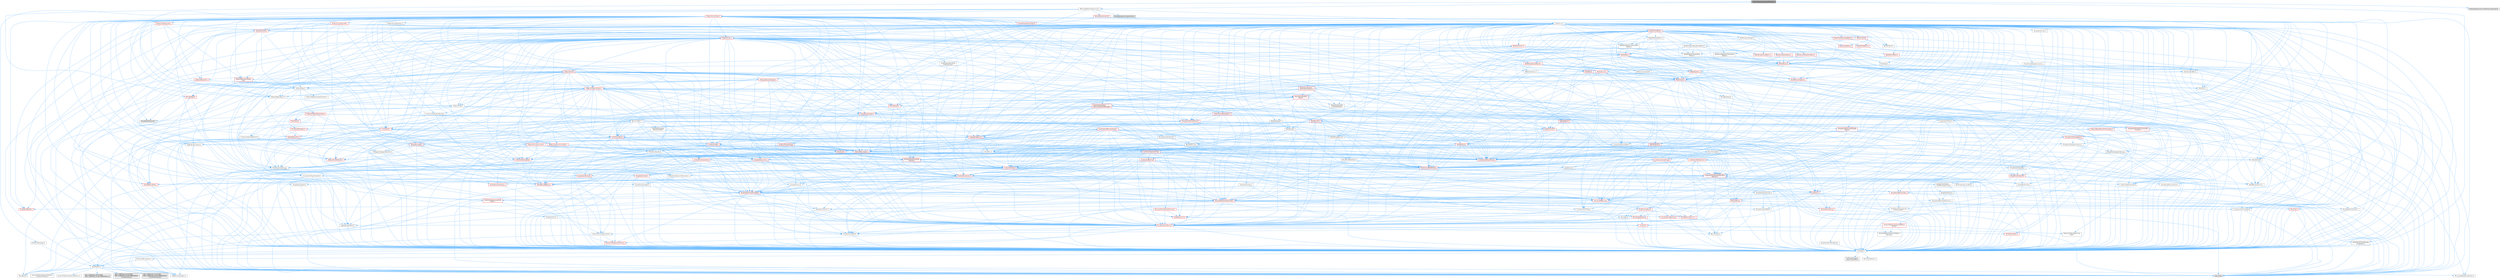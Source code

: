 digraph "MaterialExpressionLocalPosition.h"
{
 // INTERACTIVE_SVG=YES
 // LATEX_PDF_SIZE
  bgcolor="transparent";
  edge [fontname=Helvetica,fontsize=10,labelfontname=Helvetica,labelfontsize=10];
  node [fontname=Helvetica,fontsize=10,shape=box,height=0.2,width=0.4];
  Node1 [id="Node000001",label="MaterialExpressionLocalPosition.h",height=0.2,width=0.4,color="gray40", fillcolor="grey60", style="filled", fontcolor="black",tooltip=" "];
  Node1 -> Node2 [id="edge1_Node000001_Node000002",color="steelblue1",style="solid",tooltip=" "];
  Node2 [id="Node000002",label="CoreTypes.h",height=0.2,width=0.4,color="grey40", fillcolor="white", style="filled",URL="$dc/dec/CoreTypes_8h.html",tooltip=" "];
  Node2 -> Node3 [id="edge2_Node000002_Node000003",color="steelblue1",style="solid",tooltip=" "];
  Node3 [id="Node000003",label="HAL/Platform.h",height=0.2,width=0.4,color="grey40", fillcolor="white", style="filled",URL="$d9/dd0/Platform_8h.html",tooltip=" "];
  Node3 -> Node4 [id="edge3_Node000003_Node000004",color="steelblue1",style="solid",tooltip=" "];
  Node4 [id="Node000004",label="Misc/Build.h",height=0.2,width=0.4,color="grey40", fillcolor="white", style="filled",URL="$d3/dbb/Build_8h.html",tooltip=" "];
  Node3 -> Node5 [id="edge4_Node000003_Node000005",color="steelblue1",style="solid",tooltip=" "];
  Node5 [id="Node000005",label="Misc/LargeWorldCoordinates.h",height=0.2,width=0.4,color="grey40", fillcolor="white", style="filled",URL="$d2/dcb/LargeWorldCoordinates_8h.html",tooltip=" "];
  Node3 -> Node6 [id="edge5_Node000003_Node000006",color="steelblue1",style="solid",tooltip=" "];
  Node6 [id="Node000006",label="type_traits",height=0.2,width=0.4,color="grey60", fillcolor="#E0E0E0", style="filled",tooltip=" "];
  Node3 -> Node7 [id="edge6_Node000003_Node000007",color="steelblue1",style="solid",tooltip=" "];
  Node7 [id="Node000007",label="PreprocessorHelpers.h",height=0.2,width=0.4,color="grey40", fillcolor="white", style="filled",URL="$db/ddb/PreprocessorHelpers_8h.html",tooltip=" "];
  Node3 -> Node8 [id="edge7_Node000003_Node000008",color="steelblue1",style="solid",tooltip=" "];
  Node8 [id="Node000008",label="UBT_COMPILED_PLATFORM\l/UBT_COMPILED_PLATFORMPlatform\lCompilerPreSetup.h",height=0.2,width=0.4,color="grey60", fillcolor="#E0E0E0", style="filled",tooltip=" "];
  Node3 -> Node9 [id="edge8_Node000003_Node000009",color="steelblue1",style="solid",tooltip=" "];
  Node9 [id="Node000009",label="GenericPlatform/GenericPlatform\lCompilerPreSetup.h",height=0.2,width=0.4,color="grey40", fillcolor="white", style="filled",URL="$d9/dc8/GenericPlatformCompilerPreSetup_8h.html",tooltip=" "];
  Node3 -> Node10 [id="edge9_Node000003_Node000010",color="steelblue1",style="solid",tooltip=" "];
  Node10 [id="Node000010",label="GenericPlatform/GenericPlatform.h",height=0.2,width=0.4,color="grey40", fillcolor="white", style="filled",URL="$d6/d84/GenericPlatform_8h.html",tooltip=" "];
  Node3 -> Node11 [id="edge10_Node000003_Node000011",color="steelblue1",style="solid",tooltip=" "];
  Node11 [id="Node000011",label="UBT_COMPILED_PLATFORM\l/UBT_COMPILED_PLATFORMPlatform.h",height=0.2,width=0.4,color="grey60", fillcolor="#E0E0E0", style="filled",tooltip=" "];
  Node3 -> Node12 [id="edge11_Node000003_Node000012",color="steelblue1",style="solid",tooltip=" "];
  Node12 [id="Node000012",label="UBT_COMPILED_PLATFORM\l/UBT_COMPILED_PLATFORMPlatform\lCompilerSetup.h",height=0.2,width=0.4,color="grey60", fillcolor="#E0E0E0", style="filled",tooltip=" "];
  Node2 -> Node13 [id="edge12_Node000002_Node000013",color="steelblue1",style="solid",tooltip=" "];
  Node13 [id="Node000013",label="ProfilingDebugging\l/UMemoryDefines.h",height=0.2,width=0.4,color="grey40", fillcolor="white", style="filled",URL="$d2/da2/UMemoryDefines_8h.html",tooltip=" "];
  Node2 -> Node14 [id="edge13_Node000002_Node000014",color="steelblue1",style="solid",tooltip=" "];
  Node14 [id="Node000014",label="Misc/CoreMiscDefines.h",height=0.2,width=0.4,color="grey40", fillcolor="white", style="filled",URL="$da/d38/CoreMiscDefines_8h.html",tooltip=" "];
  Node14 -> Node3 [id="edge14_Node000014_Node000003",color="steelblue1",style="solid",tooltip=" "];
  Node14 -> Node7 [id="edge15_Node000014_Node000007",color="steelblue1",style="solid",tooltip=" "];
  Node2 -> Node15 [id="edge16_Node000002_Node000015",color="steelblue1",style="solid",tooltip=" "];
  Node15 [id="Node000015",label="Misc/CoreDefines.h",height=0.2,width=0.4,color="grey40", fillcolor="white", style="filled",URL="$d3/dd2/CoreDefines_8h.html",tooltip=" "];
  Node1 -> Node16 [id="edge17_Node000001_Node000016",color="steelblue1",style="solid",tooltip=" "];
  Node16 [id="Node000016",label="UObject/ObjectMacros.h",height=0.2,width=0.4,color="grey40", fillcolor="white", style="filled",URL="$d8/d8d/ObjectMacros_8h.html",tooltip=" "];
  Node16 -> Node17 [id="edge18_Node000016_Node000017",color="steelblue1",style="solid",tooltip=" "];
  Node17 [id="Node000017",label="Misc/EnumClassFlags.h",height=0.2,width=0.4,color="grey40", fillcolor="white", style="filled",URL="$d8/de7/EnumClassFlags_8h.html",tooltip=" "];
  Node16 -> Node18 [id="edge19_Node000016_Node000018",color="steelblue1",style="solid",tooltip=" "];
  Node18 [id="Node000018",label="UObject/Script.h",height=0.2,width=0.4,color="grey40", fillcolor="white", style="filled",URL="$de/dc6/Script_8h.html",tooltip=" "];
  Node18 -> Node19 [id="edge20_Node000018_Node000019",color="steelblue1",style="solid",tooltip=" "];
  Node19 [id="Node000019",label="Delegates/Delegate.h",height=0.2,width=0.4,color="red", fillcolor="#FFF0F0", style="filled",URL="$d4/d80/Delegate_8h.html",tooltip=" "];
  Node19 -> Node2 [id="edge21_Node000019_Node000002",color="steelblue1",style="solid",tooltip=" "];
  Node19 -> Node20 [id="edge22_Node000019_Node000020",color="steelblue1",style="solid",tooltip=" "];
  Node20 [id="Node000020",label="Misc/AssertionMacros.h",height=0.2,width=0.4,color="red", fillcolor="#FFF0F0", style="filled",URL="$d0/dfa/AssertionMacros_8h.html",tooltip=" "];
  Node20 -> Node2 [id="edge23_Node000020_Node000002",color="steelblue1",style="solid",tooltip=" "];
  Node20 -> Node3 [id="edge24_Node000020_Node000003",color="steelblue1",style="solid",tooltip=" "];
  Node20 -> Node21 [id="edge25_Node000020_Node000021",color="steelblue1",style="solid",tooltip=" "];
  Node21 [id="Node000021",label="HAL/PlatformMisc.h",height=0.2,width=0.4,color="red", fillcolor="#FFF0F0", style="filled",URL="$d0/df5/PlatformMisc_8h.html",tooltip=" "];
  Node21 -> Node2 [id="edge26_Node000021_Node000002",color="steelblue1",style="solid",tooltip=" "];
  Node20 -> Node7 [id="edge27_Node000020_Node000007",color="steelblue1",style="solid",tooltip=" "];
  Node20 -> Node56 [id="edge28_Node000020_Node000056",color="steelblue1",style="solid",tooltip=" "];
  Node56 [id="Node000056",label="Templates/EnableIf.h",height=0.2,width=0.4,color="grey40", fillcolor="white", style="filled",URL="$d7/d60/EnableIf_8h.html",tooltip=" "];
  Node56 -> Node2 [id="edge29_Node000056_Node000002",color="steelblue1",style="solid",tooltip=" "];
  Node20 -> Node62 [id="edge30_Node000020_Node000062",color="steelblue1",style="solid",tooltip=" "];
  Node62 [id="Node000062",label="Misc/VarArgs.h",height=0.2,width=0.4,color="grey40", fillcolor="white", style="filled",URL="$d5/d6f/VarArgs_8h.html",tooltip=" "];
  Node62 -> Node2 [id="edge31_Node000062_Node000002",color="steelblue1",style="solid",tooltip=" "];
  Node19 -> Node70 [id="edge32_Node000019_Node000070",color="steelblue1",style="solid",tooltip=" "];
  Node70 [id="Node000070",label="UObject/NameTypes.h",height=0.2,width=0.4,color="red", fillcolor="#FFF0F0", style="filled",URL="$d6/d35/NameTypes_8h.html",tooltip=" "];
  Node70 -> Node2 [id="edge33_Node000070_Node000002",color="steelblue1",style="solid",tooltip=" "];
  Node70 -> Node20 [id="edge34_Node000070_Node000020",color="steelblue1",style="solid",tooltip=" "];
  Node70 -> Node71 [id="edge35_Node000070_Node000071",color="steelblue1",style="solid",tooltip=" "];
  Node71 [id="Node000071",label="HAL/UnrealMemory.h",height=0.2,width=0.4,color="red", fillcolor="#FFF0F0", style="filled",URL="$d9/d96/UnrealMemory_8h.html",tooltip=" "];
  Node71 -> Node2 [id="edge36_Node000071_Node000002",color="steelblue1",style="solid",tooltip=" "];
  Node71 -> Node75 [id="edge37_Node000071_Node000075",color="steelblue1",style="solid",tooltip=" "];
  Node75 [id="Node000075",label="HAL/MemoryBase.h",height=0.2,width=0.4,color="red", fillcolor="#FFF0F0", style="filled",URL="$d6/d9f/MemoryBase_8h.html",tooltip=" "];
  Node75 -> Node2 [id="edge38_Node000075_Node000002",color="steelblue1",style="solid",tooltip=" "];
  Node75 -> Node49 [id="edge39_Node000075_Node000049",color="steelblue1",style="solid",tooltip=" "];
  Node49 [id="Node000049",label="HAL/PlatformAtomics.h",height=0.2,width=0.4,color="red", fillcolor="#FFF0F0", style="filled",URL="$d3/d36/PlatformAtomics_8h.html",tooltip=" "];
  Node49 -> Node2 [id="edge40_Node000049_Node000002",color="steelblue1",style="solid",tooltip=" "];
  Node75 -> Node33 [id="edge41_Node000075_Node000033",color="steelblue1",style="solid",tooltip=" "];
  Node33 [id="Node000033",label="HAL/PlatformCrt.h",height=0.2,width=0.4,color="red", fillcolor="#FFF0F0", style="filled",URL="$d8/d75/PlatformCrt_8h.html",tooltip=" "];
  Node75 -> Node76 [id="edge42_Node000075_Node000076",color="steelblue1",style="solid",tooltip=" "];
  Node76 [id="Node000076",label="Misc/Exec.h",height=0.2,width=0.4,color="grey40", fillcolor="white", style="filled",URL="$de/ddb/Exec_8h.html",tooltip=" "];
  Node76 -> Node2 [id="edge43_Node000076_Node000002",color="steelblue1",style="solid",tooltip=" "];
  Node76 -> Node20 [id="edge44_Node000076_Node000020",color="steelblue1",style="solid",tooltip=" "];
  Node75 -> Node77 [id="edge45_Node000075_Node000077",color="steelblue1",style="solid",tooltip=" "];
  Node77 [id="Node000077",label="Misc/OutputDevice.h",height=0.2,width=0.4,color="red", fillcolor="#FFF0F0", style="filled",URL="$d7/d32/OutputDevice_8h.html",tooltip=" "];
  Node77 -> Node28 [id="edge46_Node000077_Node000028",color="steelblue1",style="solid",tooltip=" "];
  Node28 [id="Node000028",label="CoreFwd.h",height=0.2,width=0.4,color="red", fillcolor="#FFF0F0", style="filled",URL="$d1/d1e/CoreFwd_8h.html",tooltip=" "];
  Node28 -> Node2 [id="edge47_Node000028_Node000002",color="steelblue1",style="solid",tooltip=" "];
  Node28 -> Node29 [id="edge48_Node000028_Node000029",color="steelblue1",style="solid",tooltip=" "];
  Node29 [id="Node000029",label="Containers/ContainersFwd.h",height=0.2,width=0.4,color="grey40", fillcolor="white", style="filled",URL="$d4/d0a/ContainersFwd_8h.html",tooltip=" "];
  Node29 -> Node3 [id="edge49_Node000029_Node000003",color="steelblue1",style="solid",tooltip=" "];
  Node29 -> Node2 [id="edge50_Node000029_Node000002",color="steelblue1",style="solid",tooltip=" "];
  Node29 -> Node26 [id="edge51_Node000029_Node000026",color="steelblue1",style="solid",tooltip=" "];
  Node26 [id="Node000026",label="Traits/IsContiguousContainer.h",height=0.2,width=0.4,color="red", fillcolor="#FFF0F0", style="filled",URL="$d5/d3c/IsContiguousContainer_8h.html",tooltip=" "];
  Node26 -> Node2 [id="edge52_Node000026_Node000002",color="steelblue1",style="solid",tooltip=" "];
  Node28 -> Node31 [id="edge53_Node000028_Node000031",color="steelblue1",style="solid",tooltip=" "];
  Node31 [id="Node000031",label="UObject/UObjectHierarchy\lFwd.h",height=0.2,width=0.4,color="grey40", fillcolor="white", style="filled",URL="$d3/d13/UObjectHierarchyFwd_8h.html",tooltip=" "];
  Node77 -> Node2 [id="edge54_Node000077_Node000002",color="steelblue1",style="solid",tooltip=" "];
  Node77 -> Node78 [id="edge55_Node000077_Node000078",color="steelblue1",style="solid",tooltip=" "];
  Node78 [id="Node000078",label="Logging/LogVerbosity.h",height=0.2,width=0.4,color="grey40", fillcolor="white", style="filled",URL="$d2/d8f/LogVerbosity_8h.html",tooltip=" "];
  Node78 -> Node2 [id="edge56_Node000078_Node000002",color="steelblue1",style="solid",tooltip=" "];
  Node77 -> Node62 [id="edge57_Node000077_Node000062",color="steelblue1",style="solid",tooltip=" "];
  Node71 -> Node88 [id="edge58_Node000071_Node000088",color="steelblue1",style="solid",tooltip=" "];
  Node88 [id="Node000088",label="HAL/PlatformMemory.h",height=0.2,width=0.4,color="red", fillcolor="#FFF0F0", style="filled",URL="$de/d68/PlatformMemory_8h.html",tooltip=" "];
  Node88 -> Node2 [id="edge59_Node000088_Node000002",color="steelblue1",style="solid",tooltip=" "];
  Node71 -> Node91 [id="edge60_Node000071_Node000091",color="steelblue1",style="solid",tooltip=" "];
  Node91 [id="Node000091",label="Templates/IsPointer.h",height=0.2,width=0.4,color="grey40", fillcolor="white", style="filled",URL="$d7/d05/IsPointer_8h.html",tooltip=" "];
  Node91 -> Node2 [id="edge61_Node000091_Node000002",color="steelblue1",style="solid",tooltip=" "];
  Node70 -> Node92 [id="edge62_Node000070_Node000092",color="steelblue1",style="solid",tooltip=" "];
  Node92 [id="Node000092",label="Templates/UnrealTypeTraits.h",height=0.2,width=0.4,color="red", fillcolor="#FFF0F0", style="filled",URL="$d2/d2d/UnrealTypeTraits_8h.html",tooltip=" "];
  Node92 -> Node2 [id="edge63_Node000092_Node000002",color="steelblue1",style="solid",tooltip=" "];
  Node92 -> Node91 [id="edge64_Node000092_Node000091",color="steelblue1",style="solid",tooltip=" "];
  Node92 -> Node20 [id="edge65_Node000092_Node000020",color="steelblue1",style="solid",tooltip=" "];
  Node92 -> Node84 [id="edge66_Node000092_Node000084",color="steelblue1",style="solid",tooltip=" "];
  Node84 [id="Node000084",label="Templates/AndOrNot.h",height=0.2,width=0.4,color="grey40", fillcolor="white", style="filled",URL="$db/d0a/AndOrNot_8h.html",tooltip=" "];
  Node84 -> Node2 [id="edge67_Node000084_Node000002",color="steelblue1",style="solid",tooltip=" "];
  Node92 -> Node56 [id="edge68_Node000092_Node000056",color="steelblue1",style="solid",tooltip=" "];
  Node92 -> Node93 [id="edge69_Node000092_Node000093",color="steelblue1",style="solid",tooltip=" "];
  Node93 [id="Node000093",label="Templates/IsArithmetic.h",height=0.2,width=0.4,color="grey40", fillcolor="white", style="filled",URL="$d2/d5d/IsArithmetic_8h.html",tooltip=" "];
  Node93 -> Node2 [id="edge70_Node000093_Node000002",color="steelblue1",style="solid",tooltip=" "];
  Node92 -> Node94 [id="edge71_Node000092_Node000094",color="steelblue1",style="solid",tooltip=" "];
  Node94 [id="Node000094",label="Templates/Models.h",height=0.2,width=0.4,color="red", fillcolor="#FFF0F0", style="filled",URL="$d3/d0c/Models_8h.html",tooltip=" "];
  Node92 -> Node95 [id="edge72_Node000092_Node000095",color="steelblue1",style="solid",tooltip=" "];
  Node95 [id="Node000095",label="Templates/IsPODType.h",height=0.2,width=0.4,color="grey40", fillcolor="white", style="filled",URL="$d7/db1/IsPODType_8h.html",tooltip=" "];
  Node95 -> Node2 [id="edge73_Node000095_Node000002",color="steelblue1",style="solid",tooltip=" "];
  Node92 -> Node96 [id="edge74_Node000092_Node000096",color="steelblue1",style="solid",tooltip=" "];
  Node96 [id="Node000096",label="Templates/IsUECoreType.h",height=0.2,width=0.4,color="grey40", fillcolor="white", style="filled",URL="$d1/db8/IsUECoreType_8h.html",tooltip=" "];
  Node96 -> Node2 [id="edge75_Node000096_Node000002",color="steelblue1",style="solid",tooltip=" "];
  Node96 -> Node6 [id="edge76_Node000096_Node000006",color="steelblue1",style="solid",tooltip=" "];
  Node92 -> Node85 [id="edge77_Node000092_Node000085",color="steelblue1",style="solid",tooltip=" "];
  Node85 [id="Node000085",label="Templates/IsTriviallyCopy\lConstructible.h",height=0.2,width=0.4,color="grey40", fillcolor="white", style="filled",URL="$d3/d78/IsTriviallyCopyConstructible_8h.html",tooltip=" "];
  Node85 -> Node2 [id="edge78_Node000085_Node000002",color="steelblue1",style="solid",tooltip=" "];
  Node85 -> Node6 [id="edge79_Node000085_Node000006",color="steelblue1",style="solid",tooltip=" "];
  Node70 -> Node97 [id="edge80_Node000070_Node000097",color="steelblue1",style="solid",tooltip=" "];
  Node97 [id="Node000097",label="Templates/UnrealTemplate.h",height=0.2,width=0.4,color="red", fillcolor="#FFF0F0", style="filled",URL="$d4/d24/UnrealTemplate_8h.html",tooltip=" "];
  Node97 -> Node2 [id="edge81_Node000097_Node000002",color="steelblue1",style="solid",tooltip=" "];
  Node97 -> Node91 [id="edge82_Node000097_Node000091",color="steelblue1",style="solid",tooltip=" "];
  Node97 -> Node71 [id="edge83_Node000097_Node000071",color="steelblue1",style="solid",tooltip=" "];
  Node97 -> Node92 [id="edge84_Node000097_Node000092",color="steelblue1",style="solid",tooltip=" "];
  Node97 -> Node100 [id="edge85_Node000097_Node000100",color="steelblue1",style="solid",tooltip=" "];
  Node100 [id="Node000100",label="Templates/RemoveReference.h",height=0.2,width=0.4,color="grey40", fillcolor="white", style="filled",URL="$da/dbe/RemoveReference_8h.html",tooltip=" "];
  Node100 -> Node2 [id="edge86_Node000100_Node000002",color="steelblue1",style="solid",tooltip=" "];
  Node97 -> Node101 [id="edge87_Node000097_Node000101",color="steelblue1",style="solid",tooltip=" "];
  Node101 [id="Node000101",label="Templates/TypeCompatible\lBytes.h",height=0.2,width=0.4,color="red", fillcolor="#FFF0F0", style="filled",URL="$df/d0a/TypeCompatibleBytes_8h.html",tooltip=" "];
  Node101 -> Node2 [id="edge88_Node000101_Node000002",color="steelblue1",style="solid",tooltip=" "];
  Node101 -> Node6 [id="edge89_Node000101_Node000006",color="steelblue1",style="solid",tooltip=" "];
  Node97 -> Node26 [id="edge90_Node000097_Node000026",color="steelblue1",style="solid",tooltip=" "];
  Node97 -> Node6 [id="edge91_Node000097_Node000006",color="steelblue1",style="solid",tooltip=" "];
  Node70 -> Node103 [id="edge92_Node000070_Node000103",color="steelblue1",style="solid",tooltip=" "];
  Node103 [id="Node000103",label="Containers/UnrealString.h",height=0.2,width=0.4,color="red", fillcolor="#FFF0F0", style="filled",URL="$d5/dba/UnrealString_8h.html",tooltip=" "];
  Node70 -> Node110 [id="edge93_Node000070_Node000110",color="steelblue1",style="solid",tooltip=" "];
  Node110 [id="Node000110",label="Containers/StringConv.h",height=0.2,width=0.4,color="red", fillcolor="#FFF0F0", style="filled",URL="$d3/ddf/StringConv_8h.html",tooltip=" "];
  Node110 -> Node2 [id="edge94_Node000110_Node000002",color="steelblue1",style="solid",tooltip=" "];
  Node110 -> Node20 [id="edge95_Node000110_Node000020",color="steelblue1",style="solid",tooltip=" "];
  Node110 -> Node111 [id="edge96_Node000110_Node000111",color="steelblue1",style="solid",tooltip=" "];
  Node111 [id="Node000111",label="Containers/ContainerAllocation\lPolicies.h",height=0.2,width=0.4,color="red", fillcolor="#FFF0F0", style="filled",URL="$d7/dff/ContainerAllocationPolicies_8h.html",tooltip=" "];
  Node111 -> Node2 [id="edge97_Node000111_Node000002",color="steelblue1",style="solid",tooltip=" "];
  Node111 -> Node111 [id="edge98_Node000111_Node000111",color="steelblue1",style="solid",tooltip=" "];
  Node111 -> Node113 [id="edge99_Node000111_Node000113",color="steelblue1",style="solid",tooltip=" "];
  Node113 [id="Node000113",label="HAL/PlatformMath.h",height=0.2,width=0.4,color="red", fillcolor="#FFF0F0", style="filled",URL="$dc/d53/PlatformMath_8h.html",tooltip=" "];
  Node113 -> Node2 [id="edge100_Node000113_Node000002",color="steelblue1",style="solid",tooltip=" "];
  Node111 -> Node71 [id="edge101_Node000111_Node000071",color="steelblue1",style="solid",tooltip=" "];
  Node111 -> Node43 [id="edge102_Node000111_Node000043",color="steelblue1",style="solid",tooltip=" "];
  Node43 [id="Node000043",label="Math/NumericLimits.h",height=0.2,width=0.4,color="grey40", fillcolor="white", style="filled",URL="$df/d1b/NumericLimits_8h.html",tooltip=" "];
  Node43 -> Node2 [id="edge103_Node000043_Node000002",color="steelblue1",style="solid",tooltip=" "];
  Node111 -> Node20 [id="edge104_Node000111_Node000020",color="steelblue1",style="solid",tooltip=" "];
  Node111 -> Node122 [id="edge105_Node000111_Node000122",color="steelblue1",style="solid",tooltip=" "];
  Node122 [id="Node000122",label="Templates/MemoryOps.h",height=0.2,width=0.4,color="red", fillcolor="#FFF0F0", style="filled",URL="$db/dea/MemoryOps_8h.html",tooltip=" "];
  Node122 -> Node2 [id="edge106_Node000122_Node000002",color="steelblue1",style="solid",tooltip=" "];
  Node122 -> Node71 [id="edge107_Node000122_Node000071",color="steelblue1",style="solid",tooltip=" "];
  Node122 -> Node86 [id="edge108_Node000122_Node000086",color="steelblue1",style="solid",tooltip=" "];
  Node86 [id="Node000086",label="Templates/IsTriviallyCopy\lAssignable.h",height=0.2,width=0.4,color="grey40", fillcolor="white", style="filled",URL="$d2/df2/IsTriviallyCopyAssignable_8h.html",tooltip=" "];
  Node86 -> Node2 [id="edge109_Node000086_Node000002",color="steelblue1",style="solid",tooltip=" "];
  Node86 -> Node6 [id="edge110_Node000086_Node000006",color="steelblue1",style="solid",tooltip=" "];
  Node122 -> Node85 [id="edge111_Node000122_Node000085",color="steelblue1",style="solid",tooltip=" "];
  Node122 -> Node92 [id="edge112_Node000122_Node000092",color="steelblue1",style="solid",tooltip=" "];
  Node122 -> Node6 [id="edge113_Node000122_Node000006",color="steelblue1",style="solid",tooltip=" "];
  Node111 -> Node101 [id="edge114_Node000111_Node000101",color="steelblue1",style="solid",tooltip=" "];
  Node111 -> Node6 [id="edge115_Node000111_Node000006",color="steelblue1",style="solid",tooltip=" "];
  Node110 -> Node123 [id="edge116_Node000110_Node000123",color="steelblue1",style="solid",tooltip=" "];
  Node123 [id="Node000123",label="Containers/Array.h",height=0.2,width=0.4,color="red", fillcolor="#FFF0F0", style="filled",URL="$df/dd0/Array_8h.html",tooltip=" "];
  Node123 -> Node2 [id="edge117_Node000123_Node000002",color="steelblue1",style="solid",tooltip=" "];
  Node123 -> Node20 [id="edge118_Node000123_Node000020",color="steelblue1",style="solid",tooltip=" "];
  Node123 -> Node71 [id="edge119_Node000123_Node000071",color="steelblue1",style="solid",tooltip=" "];
  Node123 -> Node92 [id="edge120_Node000123_Node000092",color="steelblue1",style="solid",tooltip=" "];
  Node123 -> Node97 [id="edge121_Node000123_Node000097",color="steelblue1",style="solid",tooltip=" "];
  Node123 -> Node111 [id="edge122_Node000123_Node000111",color="steelblue1",style="solid",tooltip=" "];
  Node123 -> Node130 [id="edge123_Node000123_Node000130",color="steelblue1",style="solid",tooltip=" "];
  Node130 [id="Node000130",label="Serialization/Archive.h",height=0.2,width=0.4,color="red", fillcolor="#FFF0F0", style="filled",URL="$d7/d3b/Archive_8h.html",tooltip=" "];
  Node130 -> Node28 [id="edge124_Node000130_Node000028",color="steelblue1",style="solid",tooltip=" "];
  Node130 -> Node2 [id="edge125_Node000130_Node000002",color="steelblue1",style="solid",tooltip=" "];
  Node130 -> Node131 [id="edge126_Node000130_Node000131",color="steelblue1",style="solid",tooltip=" "];
  Node131 [id="Node000131",label="HAL/PlatformProperties.h",height=0.2,width=0.4,color="red", fillcolor="#FFF0F0", style="filled",URL="$d9/db0/PlatformProperties_8h.html",tooltip=" "];
  Node131 -> Node2 [id="edge127_Node000131_Node000002",color="steelblue1",style="solid",tooltip=" "];
  Node130 -> Node134 [id="edge128_Node000130_Node000134",color="steelblue1",style="solid",tooltip=" "];
  Node134 [id="Node000134",label="Internationalization\l/TextNamespaceFwd.h",height=0.2,width=0.4,color="grey40", fillcolor="white", style="filled",URL="$d8/d97/TextNamespaceFwd_8h.html",tooltip=" "];
  Node134 -> Node2 [id="edge129_Node000134_Node000002",color="steelblue1",style="solid",tooltip=" "];
  Node130 -> Node20 [id="edge130_Node000130_Node000020",color="steelblue1",style="solid",tooltip=" "];
  Node130 -> Node4 [id="edge131_Node000130_Node000004",color="steelblue1",style="solid",tooltip=" "];
  Node130 -> Node135 [id="edge132_Node000130_Node000135",color="steelblue1",style="solid",tooltip=" "];
  Node135 [id="Node000135",label="Misc/EngineVersionBase.h",height=0.2,width=0.4,color="grey40", fillcolor="white", style="filled",URL="$d5/d2b/EngineVersionBase_8h.html",tooltip=" "];
  Node135 -> Node2 [id="edge133_Node000135_Node000002",color="steelblue1",style="solid",tooltip=" "];
  Node130 -> Node62 [id="edge134_Node000130_Node000062",color="steelblue1",style="solid",tooltip=" "];
  Node130 -> Node56 [id="edge135_Node000130_Node000056",color="steelblue1",style="solid",tooltip=" "];
  Node130 -> Node138 [id="edge136_Node000130_Node000138",color="steelblue1",style="solid",tooltip=" "];
  Node138 [id="Node000138",label="Templates/IsEnumClass.h",height=0.2,width=0.4,color="grey40", fillcolor="white", style="filled",URL="$d7/d15/IsEnumClass_8h.html",tooltip=" "];
  Node138 -> Node2 [id="edge137_Node000138_Node000002",color="steelblue1",style="solid",tooltip=" "];
  Node138 -> Node84 [id="edge138_Node000138_Node000084",color="steelblue1",style="solid",tooltip=" "];
  Node130 -> Node118 [id="edge139_Node000130_Node000118",color="steelblue1",style="solid",tooltip=" "];
  Node118 [id="Node000118",label="Templates/IsSigned.h",height=0.2,width=0.4,color="grey40", fillcolor="white", style="filled",URL="$d8/dd8/IsSigned_8h.html",tooltip=" "];
  Node118 -> Node2 [id="edge140_Node000118_Node000002",color="steelblue1",style="solid",tooltip=" "];
  Node130 -> Node97 [id="edge141_Node000130_Node000097",color="steelblue1",style="solid",tooltip=" "];
  Node130 -> Node139 [id="edge142_Node000130_Node000139",color="steelblue1",style="solid",tooltip=" "];
  Node139 [id="Node000139",label="UObject/ObjectVersion.h",height=0.2,width=0.4,color="grey40", fillcolor="white", style="filled",URL="$da/d63/ObjectVersion_8h.html",tooltip=" "];
  Node139 -> Node2 [id="edge143_Node000139_Node000002",color="steelblue1",style="solid",tooltip=" "];
  Node123 -> Node167 [id="edge144_Node000123_Node000167",color="steelblue1",style="solid",tooltip=" "];
  Node167 [id="Node000167",label="Concepts/GetTypeHashable.h",height=0.2,width=0.4,color="grey40", fillcolor="white", style="filled",URL="$d3/da2/GetTypeHashable_8h.html",tooltip=" "];
  Node167 -> Node2 [id="edge145_Node000167_Node000002",color="steelblue1",style="solid",tooltip=" "];
  Node167 -> Node145 [id="edge146_Node000167_Node000145",color="steelblue1",style="solid",tooltip=" "];
  Node145 [id="Node000145",label="Templates/TypeHash.h",height=0.2,width=0.4,color="red", fillcolor="#FFF0F0", style="filled",URL="$d1/d62/TypeHash_8h.html",tooltip=" "];
  Node145 -> Node2 [id="edge147_Node000145_Node000002",color="steelblue1",style="solid",tooltip=" "];
  Node145 -> Node146 [id="edge148_Node000145_Node000146",color="steelblue1",style="solid",tooltip=" "];
  Node146 [id="Node000146",label="Misc/Crc.h",height=0.2,width=0.4,color="red", fillcolor="#FFF0F0", style="filled",URL="$d4/dd2/Crc_8h.html",tooltip=" "];
  Node146 -> Node2 [id="edge149_Node000146_Node000002",color="steelblue1",style="solid",tooltip=" "];
  Node146 -> Node73 [id="edge150_Node000146_Node000073",color="steelblue1",style="solid",tooltip=" "];
  Node73 [id="Node000073",label="HAL/PlatformString.h",height=0.2,width=0.4,color="red", fillcolor="#FFF0F0", style="filled",URL="$db/db5/PlatformString_8h.html",tooltip=" "];
  Node73 -> Node2 [id="edge151_Node000073_Node000002",color="steelblue1",style="solid",tooltip=" "];
  Node146 -> Node20 [id="edge152_Node000146_Node000020",color="steelblue1",style="solid",tooltip=" "];
  Node146 -> Node147 [id="edge153_Node000146_Node000147",color="steelblue1",style="solid",tooltip=" "];
  Node147 [id="Node000147",label="Misc/CString.h",height=0.2,width=0.4,color="red", fillcolor="#FFF0F0", style="filled",URL="$d2/d49/CString_8h.html",tooltip=" "];
  Node147 -> Node2 [id="edge154_Node000147_Node000002",color="steelblue1",style="solid",tooltip=" "];
  Node147 -> Node33 [id="edge155_Node000147_Node000033",color="steelblue1",style="solid",tooltip=" "];
  Node147 -> Node73 [id="edge156_Node000147_Node000073",color="steelblue1",style="solid",tooltip=" "];
  Node147 -> Node20 [id="edge157_Node000147_Node000020",color="steelblue1",style="solid",tooltip=" "];
  Node147 -> Node148 [id="edge158_Node000147_Node000148",color="steelblue1",style="solid",tooltip=" "];
  Node148 [id="Node000148",label="Misc/Char.h",height=0.2,width=0.4,color="red", fillcolor="#FFF0F0", style="filled",URL="$d0/d58/Char_8h.html",tooltip=" "];
  Node148 -> Node2 [id="edge159_Node000148_Node000002",color="steelblue1",style="solid",tooltip=" "];
  Node148 -> Node6 [id="edge160_Node000148_Node000006",color="steelblue1",style="solid",tooltip=" "];
  Node147 -> Node62 [id="edge161_Node000147_Node000062",color="steelblue1",style="solid",tooltip=" "];
  Node146 -> Node148 [id="edge162_Node000146_Node000148",color="steelblue1",style="solid",tooltip=" "];
  Node146 -> Node92 [id="edge163_Node000146_Node000092",color="steelblue1",style="solid",tooltip=" "];
  Node145 -> Node6 [id="edge164_Node000145_Node000006",color="steelblue1",style="solid",tooltip=" "];
  Node123 -> Node156 [id="edge165_Node000123_Node000156",color="steelblue1",style="solid",tooltip=" "];
  Node156 [id="Node000156",label="Templates/Invoke.h",height=0.2,width=0.4,color="red", fillcolor="#FFF0F0", style="filled",URL="$d7/deb/Invoke_8h.html",tooltip=" "];
  Node156 -> Node2 [id="edge166_Node000156_Node000002",color="steelblue1",style="solid",tooltip=" "];
  Node156 -> Node97 [id="edge167_Node000156_Node000097",color="steelblue1",style="solid",tooltip=" "];
  Node156 -> Node6 [id="edge168_Node000156_Node000006",color="steelblue1",style="solid",tooltip=" "];
  Node123 -> Node161 [id="edge169_Node000123_Node000161",color="steelblue1",style="solid",tooltip=" "];
  Node161 [id="Node000161",label="Templates/Less.h",height=0.2,width=0.4,color="grey40", fillcolor="white", style="filled",URL="$de/dc8/Less_8h.html",tooltip=" "];
  Node161 -> Node2 [id="edge170_Node000161_Node000002",color="steelblue1",style="solid",tooltip=" "];
  Node161 -> Node97 [id="edge171_Node000161_Node000097",color="steelblue1",style="solid",tooltip=" "];
  Node123 -> Node169 [id="edge172_Node000123_Node000169",color="steelblue1",style="solid",tooltip=" "];
  Node169 [id="Node000169",label="Templates/Sorting.h",height=0.2,width=0.4,color="red", fillcolor="#FFF0F0", style="filled",URL="$d3/d9e/Sorting_8h.html",tooltip=" "];
  Node169 -> Node2 [id="edge173_Node000169_Node000002",color="steelblue1",style="solid",tooltip=" "];
  Node169 -> Node113 [id="edge174_Node000169_Node000113",color="steelblue1",style="solid",tooltip=" "];
  Node169 -> Node161 [id="edge175_Node000169_Node000161",color="steelblue1",style="solid",tooltip=" "];
  Node123 -> Node173 [id="edge176_Node000123_Node000173",color="steelblue1",style="solid",tooltip=" "];
  Node173 [id="Node000173",label="Templates/AlignmentTemplates.h",height=0.2,width=0.4,color="grey40", fillcolor="white", style="filled",URL="$dd/d32/AlignmentTemplates_8h.html",tooltip=" "];
  Node173 -> Node2 [id="edge177_Node000173_Node000002",color="steelblue1",style="solid",tooltip=" "];
  Node173 -> Node82 [id="edge178_Node000173_Node000082",color="steelblue1",style="solid",tooltip=" "];
  Node82 [id="Node000082",label="Templates/IsIntegral.h",height=0.2,width=0.4,color="grey40", fillcolor="white", style="filled",URL="$da/d64/IsIntegral_8h.html",tooltip=" "];
  Node82 -> Node2 [id="edge179_Node000082_Node000002",color="steelblue1",style="solid",tooltip=" "];
  Node173 -> Node91 [id="edge180_Node000173_Node000091",color="steelblue1",style="solid",tooltip=" "];
  Node123 -> Node6 [id="edge181_Node000123_Node000006",color="steelblue1",style="solid",tooltip=" "];
  Node110 -> Node147 [id="edge182_Node000110_Node000147",color="steelblue1",style="solid",tooltip=" "];
  Node110 -> Node174 [id="edge183_Node000110_Node000174",color="steelblue1",style="solid",tooltip=" "];
  Node174 [id="Node000174",label="Templates/IsArray.h",height=0.2,width=0.4,color="grey40", fillcolor="white", style="filled",URL="$d8/d8d/IsArray_8h.html",tooltip=" "];
  Node174 -> Node2 [id="edge184_Node000174_Node000002",color="steelblue1",style="solid",tooltip=" "];
  Node110 -> Node97 [id="edge185_Node000110_Node000097",color="steelblue1",style="solid",tooltip=" "];
  Node110 -> Node92 [id="edge186_Node000110_Node000092",color="steelblue1",style="solid",tooltip=" "];
  Node110 -> Node26 [id="edge187_Node000110_Node000026",color="steelblue1",style="solid",tooltip=" "];
  Node110 -> Node6 [id="edge188_Node000110_Node000006",color="steelblue1",style="solid",tooltip=" "];
  Node70 -> Node23 [id="edge189_Node000070_Node000023",color="steelblue1",style="solid",tooltip=" "];
  Node23 [id="Node000023",label="Containers/StringFwd.h",height=0.2,width=0.4,color="red", fillcolor="#FFF0F0", style="filled",URL="$df/d37/StringFwd_8h.html",tooltip=" "];
  Node23 -> Node2 [id="edge190_Node000023_Node000002",color="steelblue1",style="solid",tooltip=" "];
  Node23 -> Node26 [id="edge191_Node000023_Node000026",color="steelblue1",style="solid",tooltip=" "];
  Node70 -> Node175 [id="edge192_Node000070_Node000175",color="steelblue1",style="solid",tooltip=" "];
  Node175 [id="Node000175",label="UObject/UnrealNames.h",height=0.2,width=0.4,color="red", fillcolor="#FFF0F0", style="filled",URL="$d8/db1/UnrealNames_8h.html",tooltip=" "];
  Node175 -> Node2 [id="edge193_Node000175_Node000002",color="steelblue1",style="solid",tooltip=" "];
  Node19 -> Node183 [id="edge194_Node000019_Node000183",color="steelblue1",style="solid",tooltip=" "];
  Node183 [id="Node000183",label="Templates/SharedPointer.h",height=0.2,width=0.4,color="red", fillcolor="#FFF0F0", style="filled",URL="$d2/d17/SharedPointer_8h.html",tooltip=" "];
  Node183 -> Node2 [id="edge195_Node000183_Node000002",color="steelblue1",style="solid",tooltip=" "];
  Node183 -> Node184 [id="edge196_Node000183_Node000184",color="steelblue1",style="solid",tooltip=" "];
  Node184 [id="Node000184",label="Templates/PointerIsConvertible\lFromTo.h",height=0.2,width=0.4,color="red", fillcolor="#FFF0F0", style="filled",URL="$d6/d65/PointerIsConvertibleFromTo_8h.html",tooltip=" "];
  Node184 -> Node2 [id="edge197_Node000184_Node000002",color="steelblue1",style="solid",tooltip=" "];
  Node184 -> Node6 [id="edge198_Node000184_Node000006",color="steelblue1",style="solid",tooltip=" "];
  Node183 -> Node20 [id="edge199_Node000183_Node000020",color="steelblue1",style="solid",tooltip=" "];
  Node183 -> Node71 [id="edge200_Node000183_Node000071",color="steelblue1",style="solid",tooltip=" "];
  Node183 -> Node123 [id="edge201_Node000183_Node000123",color="steelblue1",style="solid",tooltip=" "];
  Node183 -> Node185 [id="edge202_Node000183_Node000185",color="steelblue1",style="solid",tooltip=" "];
  Node185 [id="Node000185",label="Containers/Map.h",height=0.2,width=0.4,color="red", fillcolor="#FFF0F0", style="filled",URL="$df/d79/Map_8h.html",tooltip=" "];
  Node185 -> Node2 [id="edge203_Node000185_Node000002",color="steelblue1",style="solid",tooltip=" "];
  Node185 -> Node186 [id="edge204_Node000185_Node000186",color="steelblue1",style="solid",tooltip=" "];
  Node186 [id="Node000186",label="Algo/Reverse.h",height=0.2,width=0.4,color="grey40", fillcolor="white", style="filled",URL="$d5/d93/Reverse_8h.html",tooltip=" "];
  Node186 -> Node2 [id="edge205_Node000186_Node000002",color="steelblue1",style="solid",tooltip=" "];
  Node186 -> Node97 [id="edge206_Node000186_Node000097",color="steelblue1",style="solid",tooltip=" "];
  Node185 -> Node187 [id="edge207_Node000185_Node000187",color="steelblue1",style="solid",tooltip=" "];
  Node187 [id="Node000187",label="Containers/Set.h",height=0.2,width=0.4,color="red", fillcolor="#FFF0F0", style="filled",URL="$d4/d45/Set_8h.html",tooltip=" "];
  Node187 -> Node111 [id="edge208_Node000187_Node000111",color="steelblue1",style="solid",tooltip=" "];
  Node187 -> Node189 [id="edge209_Node000187_Node000189",color="steelblue1",style="solid",tooltip=" "];
  Node189 [id="Node000189",label="Containers/SparseArray.h",height=0.2,width=0.4,color="red", fillcolor="#FFF0F0", style="filled",URL="$d5/dbf/SparseArray_8h.html",tooltip=" "];
  Node189 -> Node2 [id="edge210_Node000189_Node000002",color="steelblue1",style="solid",tooltip=" "];
  Node189 -> Node20 [id="edge211_Node000189_Node000020",color="steelblue1",style="solid",tooltip=" "];
  Node189 -> Node71 [id="edge212_Node000189_Node000071",color="steelblue1",style="solid",tooltip=" "];
  Node189 -> Node92 [id="edge213_Node000189_Node000092",color="steelblue1",style="solid",tooltip=" "];
  Node189 -> Node97 [id="edge214_Node000189_Node000097",color="steelblue1",style="solid",tooltip=" "];
  Node189 -> Node111 [id="edge215_Node000189_Node000111",color="steelblue1",style="solid",tooltip=" "];
  Node189 -> Node161 [id="edge216_Node000189_Node000161",color="steelblue1",style="solid",tooltip=" "];
  Node189 -> Node123 [id="edge217_Node000189_Node000123",color="steelblue1",style="solid",tooltip=" "];
  Node189 -> Node172 [id="edge218_Node000189_Node000172",color="steelblue1",style="solid",tooltip=" "];
  Node172 [id="Node000172",label="Math/UnrealMathUtility.h",height=0.2,width=0.4,color="red", fillcolor="#FFF0F0", style="filled",URL="$db/db8/UnrealMathUtility_8h.html",tooltip=" "];
  Node172 -> Node2 [id="edge219_Node000172_Node000002",color="steelblue1",style="solid",tooltip=" "];
  Node172 -> Node20 [id="edge220_Node000172_Node000020",color="steelblue1",style="solid",tooltip=" "];
  Node172 -> Node113 [id="edge221_Node000172_Node000113",color="steelblue1",style="solid",tooltip=" "];
  Node189 -> Node190 [id="edge222_Node000189_Node000190",color="steelblue1",style="solid",tooltip=" "];
  Node190 [id="Node000190",label="Containers/ScriptArray.h",height=0.2,width=0.4,color="red", fillcolor="#FFF0F0", style="filled",URL="$dc/daf/ScriptArray_8h.html",tooltip=" "];
  Node190 -> Node2 [id="edge223_Node000190_Node000002",color="steelblue1",style="solid",tooltip=" "];
  Node190 -> Node20 [id="edge224_Node000190_Node000020",color="steelblue1",style="solid",tooltip=" "];
  Node190 -> Node71 [id="edge225_Node000190_Node000071",color="steelblue1",style="solid",tooltip=" "];
  Node190 -> Node111 [id="edge226_Node000190_Node000111",color="steelblue1",style="solid",tooltip=" "];
  Node190 -> Node123 [id="edge227_Node000190_Node000123",color="steelblue1",style="solid",tooltip=" "];
  Node189 -> Node191 [id="edge228_Node000189_Node000191",color="steelblue1",style="solid",tooltip=" "];
  Node191 [id="Node000191",label="Containers/BitArray.h",height=0.2,width=0.4,color="red", fillcolor="#FFF0F0", style="filled",URL="$d1/de4/BitArray_8h.html",tooltip=" "];
  Node191 -> Node111 [id="edge229_Node000191_Node000111",color="steelblue1",style="solid",tooltip=" "];
  Node191 -> Node2 [id="edge230_Node000191_Node000002",color="steelblue1",style="solid",tooltip=" "];
  Node191 -> Node49 [id="edge231_Node000191_Node000049",color="steelblue1",style="solid",tooltip=" "];
  Node191 -> Node71 [id="edge232_Node000191_Node000071",color="steelblue1",style="solid",tooltip=" "];
  Node191 -> Node172 [id="edge233_Node000191_Node000172",color="steelblue1",style="solid",tooltip=" "];
  Node191 -> Node20 [id="edge234_Node000191_Node000020",color="steelblue1",style="solid",tooltip=" "];
  Node191 -> Node17 [id="edge235_Node000191_Node000017",color="steelblue1",style="solid",tooltip=" "];
  Node191 -> Node130 [id="edge236_Node000191_Node000130",color="steelblue1",style="solid",tooltip=" "];
  Node191 -> Node56 [id="edge237_Node000191_Node000056",color="steelblue1",style="solid",tooltip=" "];
  Node191 -> Node156 [id="edge238_Node000191_Node000156",color="steelblue1",style="solid",tooltip=" "];
  Node191 -> Node97 [id="edge239_Node000191_Node000097",color="steelblue1",style="solid",tooltip=" "];
  Node191 -> Node92 [id="edge240_Node000191_Node000092",color="steelblue1",style="solid",tooltip=" "];
  Node189 -> Node192 [id="edge241_Node000189_Node000192",color="steelblue1",style="solid",tooltip=" "];
  Node192 [id="Node000192",label="Serialization/Structured\lArchive.h",height=0.2,width=0.4,color="red", fillcolor="#FFF0F0", style="filled",URL="$d9/d1e/StructuredArchive_8h.html",tooltip=" "];
  Node192 -> Node123 [id="edge242_Node000192_Node000123",color="steelblue1",style="solid",tooltip=" "];
  Node192 -> Node111 [id="edge243_Node000192_Node000111",color="steelblue1",style="solid",tooltip=" "];
  Node192 -> Node2 [id="edge244_Node000192_Node000002",color="steelblue1",style="solid",tooltip=" "];
  Node192 -> Node4 [id="edge245_Node000192_Node000004",color="steelblue1",style="solid",tooltip=" "];
  Node192 -> Node130 [id="edge246_Node000192_Node000130",color="steelblue1",style="solid",tooltip=" "];
  Node192 -> Node203 [id="edge247_Node000192_Node000203",color="steelblue1",style="solid",tooltip=" "];
  Node203 [id="Node000203",label="Templates/UniqueObj.h",height=0.2,width=0.4,color="grey40", fillcolor="white", style="filled",URL="$da/d95/UniqueObj_8h.html",tooltip=" "];
  Node203 -> Node2 [id="edge248_Node000203_Node000002",color="steelblue1",style="solid",tooltip=" "];
  Node203 -> Node204 [id="edge249_Node000203_Node000204",color="steelblue1",style="solid",tooltip=" "];
  Node204 [id="Node000204",label="Templates/UniquePtr.h",height=0.2,width=0.4,color="red", fillcolor="#FFF0F0", style="filled",URL="$de/d1a/UniquePtr_8h.html",tooltip=" "];
  Node204 -> Node2 [id="edge250_Node000204_Node000002",color="steelblue1",style="solid",tooltip=" "];
  Node204 -> Node97 [id="edge251_Node000204_Node000097",color="steelblue1",style="solid",tooltip=" "];
  Node204 -> Node174 [id="edge252_Node000204_Node000174",color="steelblue1",style="solid",tooltip=" "];
  Node204 -> Node205 [id="edge253_Node000204_Node000205",color="steelblue1",style="solid",tooltip=" "];
  Node205 [id="Node000205",label="Templates/RemoveExtent.h",height=0.2,width=0.4,color="grey40", fillcolor="white", style="filled",URL="$dc/de9/RemoveExtent_8h.html",tooltip=" "];
  Node205 -> Node2 [id="edge254_Node000205_Node000002",color="steelblue1",style="solid",tooltip=" "];
  Node204 -> Node6 [id="edge255_Node000204_Node000006",color="steelblue1",style="solid",tooltip=" "];
  Node189 -> Node103 [id="edge256_Node000189_Node000103",color="steelblue1",style="solid",tooltip=" "];
  Node187 -> Node29 [id="edge257_Node000187_Node000029",color="steelblue1",style="solid",tooltip=" "];
  Node187 -> Node172 [id="edge258_Node000187_Node000172",color="steelblue1",style="solid",tooltip=" "];
  Node187 -> Node20 [id="edge259_Node000187_Node000020",color="steelblue1",style="solid",tooltip=" "];
  Node187 -> Node207 [id="edge260_Node000187_Node000207",color="steelblue1",style="solid",tooltip=" "];
  Node207 [id="Node000207",label="Misc/StructBuilder.h",height=0.2,width=0.4,color="grey40", fillcolor="white", style="filled",URL="$d9/db3/StructBuilder_8h.html",tooltip=" "];
  Node207 -> Node2 [id="edge261_Node000207_Node000002",color="steelblue1",style="solid",tooltip=" "];
  Node207 -> Node172 [id="edge262_Node000207_Node000172",color="steelblue1",style="solid",tooltip=" "];
  Node207 -> Node173 [id="edge263_Node000207_Node000173",color="steelblue1",style="solid",tooltip=" "];
  Node187 -> Node192 [id="edge264_Node000187_Node000192",color="steelblue1",style="solid",tooltip=" "];
  Node187 -> Node208 [id="edge265_Node000187_Node000208",color="steelblue1",style="solid",tooltip=" "];
  Node208 [id="Node000208",label="Templates/Function.h",height=0.2,width=0.4,color="red", fillcolor="#FFF0F0", style="filled",URL="$df/df5/Function_8h.html",tooltip=" "];
  Node208 -> Node2 [id="edge266_Node000208_Node000002",color="steelblue1",style="solid",tooltip=" "];
  Node208 -> Node20 [id="edge267_Node000208_Node000020",color="steelblue1",style="solid",tooltip=" "];
  Node208 -> Node71 [id="edge268_Node000208_Node000071",color="steelblue1",style="solid",tooltip=" "];
  Node208 -> Node92 [id="edge269_Node000208_Node000092",color="steelblue1",style="solid",tooltip=" "];
  Node208 -> Node156 [id="edge270_Node000208_Node000156",color="steelblue1",style="solid",tooltip=" "];
  Node208 -> Node97 [id="edge271_Node000208_Node000097",color="steelblue1",style="solid",tooltip=" "];
  Node208 -> Node172 [id="edge272_Node000208_Node000172",color="steelblue1",style="solid",tooltip=" "];
  Node208 -> Node6 [id="edge273_Node000208_Node000006",color="steelblue1",style="solid",tooltip=" "];
  Node187 -> Node169 [id="edge274_Node000187_Node000169",color="steelblue1",style="solid",tooltip=" "];
  Node187 -> Node145 [id="edge275_Node000187_Node000145",color="steelblue1",style="solid",tooltip=" "];
  Node187 -> Node97 [id="edge276_Node000187_Node000097",color="steelblue1",style="solid",tooltip=" "];
  Node187 -> Node6 [id="edge277_Node000187_Node000006",color="steelblue1",style="solid",tooltip=" "];
  Node185 -> Node103 [id="edge278_Node000185_Node000103",color="steelblue1",style="solid",tooltip=" "];
  Node185 -> Node20 [id="edge279_Node000185_Node000020",color="steelblue1",style="solid",tooltip=" "];
  Node185 -> Node207 [id="edge280_Node000185_Node000207",color="steelblue1",style="solid",tooltip=" "];
  Node185 -> Node208 [id="edge281_Node000185_Node000208",color="steelblue1",style="solid",tooltip=" "];
  Node185 -> Node169 [id="edge282_Node000185_Node000169",color="steelblue1",style="solid",tooltip=" "];
  Node185 -> Node211 [id="edge283_Node000185_Node000211",color="steelblue1",style="solid",tooltip=" "];
  Node211 [id="Node000211",label="Templates/Tuple.h",height=0.2,width=0.4,color="red", fillcolor="#FFF0F0", style="filled",URL="$d2/d4f/Tuple_8h.html",tooltip=" "];
  Node211 -> Node2 [id="edge284_Node000211_Node000002",color="steelblue1",style="solid",tooltip=" "];
  Node211 -> Node97 [id="edge285_Node000211_Node000097",color="steelblue1",style="solid",tooltip=" "];
  Node211 -> Node212 [id="edge286_Node000211_Node000212",color="steelblue1",style="solid",tooltip=" "];
  Node212 [id="Node000212",label="Delegates/IntegerSequence.h",height=0.2,width=0.4,color="grey40", fillcolor="white", style="filled",URL="$d2/dcc/IntegerSequence_8h.html",tooltip=" "];
  Node212 -> Node2 [id="edge287_Node000212_Node000002",color="steelblue1",style="solid",tooltip=" "];
  Node211 -> Node156 [id="edge288_Node000211_Node000156",color="steelblue1",style="solid",tooltip=" "];
  Node211 -> Node192 [id="edge289_Node000211_Node000192",color="steelblue1",style="solid",tooltip=" "];
  Node211 -> Node145 [id="edge290_Node000211_Node000145",color="steelblue1",style="solid",tooltip=" "];
  Node211 -> Node6 [id="edge291_Node000211_Node000006",color="steelblue1",style="solid",tooltip=" "];
  Node185 -> Node97 [id="edge292_Node000185_Node000097",color="steelblue1",style="solid",tooltip=" "];
  Node185 -> Node92 [id="edge293_Node000185_Node000092",color="steelblue1",style="solid",tooltip=" "];
  Node185 -> Node6 [id="edge294_Node000185_Node000006",color="steelblue1",style="solid",tooltip=" "];
  Node183 -> Node214 [id="edge295_Node000183_Node000214",color="steelblue1",style="solid",tooltip=" "];
  Node214 [id="Node000214",label="CoreGlobals.h",height=0.2,width=0.4,color="red", fillcolor="#FFF0F0", style="filled",URL="$d5/d8c/CoreGlobals_8h.html",tooltip=" "];
  Node214 -> Node103 [id="edge296_Node000214_Node000103",color="steelblue1",style="solid",tooltip=" "];
  Node214 -> Node2 [id="edge297_Node000214_Node000002",color="steelblue1",style="solid",tooltip=" "];
  Node214 -> Node215 [id="edge298_Node000214_Node000215",color="steelblue1",style="solid",tooltip=" "];
  Node215 [id="Node000215",label="HAL/PlatformTLS.h",height=0.2,width=0.4,color="red", fillcolor="#FFF0F0", style="filled",URL="$d0/def/PlatformTLS_8h.html",tooltip=" "];
  Node215 -> Node2 [id="edge299_Node000215_Node000002",color="steelblue1",style="solid",tooltip=" "];
  Node214 -> Node218 [id="edge300_Node000214_Node000218",color="steelblue1",style="solid",tooltip=" "];
  Node218 [id="Node000218",label="Logging/LogMacros.h",height=0.2,width=0.4,color="red", fillcolor="#FFF0F0", style="filled",URL="$d0/d16/LogMacros_8h.html",tooltip=" "];
  Node218 -> Node103 [id="edge301_Node000218_Node000103",color="steelblue1",style="solid",tooltip=" "];
  Node218 -> Node2 [id="edge302_Node000218_Node000002",color="steelblue1",style="solid",tooltip=" "];
  Node218 -> Node7 [id="edge303_Node000218_Node000007",color="steelblue1",style="solid",tooltip=" "];
  Node218 -> Node219 [id="edge304_Node000218_Node000219",color="steelblue1",style="solid",tooltip=" "];
  Node219 [id="Node000219",label="Logging/LogCategory.h",height=0.2,width=0.4,color="grey40", fillcolor="white", style="filled",URL="$d9/d36/LogCategory_8h.html",tooltip=" "];
  Node219 -> Node2 [id="edge305_Node000219_Node000002",color="steelblue1",style="solid",tooltip=" "];
  Node219 -> Node78 [id="edge306_Node000219_Node000078",color="steelblue1",style="solid",tooltip=" "];
  Node219 -> Node70 [id="edge307_Node000219_Node000070",color="steelblue1",style="solid",tooltip=" "];
  Node218 -> Node78 [id="edge308_Node000218_Node000078",color="steelblue1",style="solid",tooltip=" "];
  Node218 -> Node20 [id="edge309_Node000218_Node000020",color="steelblue1",style="solid",tooltip=" "];
  Node218 -> Node4 [id="edge310_Node000218_Node000004",color="steelblue1",style="solid",tooltip=" "];
  Node218 -> Node62 [id="edge311_Node000218_Node000062",color="steelblue1",style="solid",tooltip=" "];
  Node218 -> Node56 [id="edge312_Node000218_Node000056",color="steelblue1",style="solid",tooltip=" "];
  Node218 -> Node6 [id="edge313_Node000218_Node000006",color="steelblue1",style="solid",tooltip=" "];
  Node214 -> Node4 [id="edge314_Node000214_Node000004",color="steelblue1",style="solid",tooltip=" "];
  Node214 -> Node17 [id="edge315_Node000214_Node000017",color="steelblue1",style="solid",tooltip=" "];
  Node214 -> Node77 [id="edge316_Node000214_Node000077",color="steelblue1",style="solid",tooltip=" "];
  Node214 -> Node70 [id="edge317_Node000214_Node000070",color="steelblue1",style="solid",tooltip=" "];
  Node19 -> Node226 [id="edge318_Node000019_Node000226",color="steelblue1",style="solid",tooltip=" "];
  Node226 [id="Node000226",label="UObject/WeakObjectPtrTemplates.h",height=0.2,width=0.4,color="red", fillcolor="#FFF0F0", style="filled",URL="$d8/d3b/WeakObjectPtrTemplates_8h.html",tooltip=" "];
  Node226 -> Node2 [id="edge319_Node000226_Node000002",color="steelblue1",style="solid",tooltip=" "];
  Node226 -> Node185 [id="edge320_Node000226_Node000185",color="steelblue1",style="solid",tooltip=" "];
  Node226 -> Node6 [id="edge321_Node000226_Node000006",color="steelblue1",style="solid",tooltip=" "];
  Node19 -> Node229 [id="edge322_Node000019_Node000229",color="steelblue1",style="solid",tooltip=" "];
  Node229 [id="Node000229",label="Delegates/MulticastDelegate\lBase.h",height=0.2,width=0.4,color="red", fillcolor="#FFF0F0", style="filled",URL="$db/d16/MulticastDelegateBase_8h.html",tooltip=" "];
  Node229 -> Node2 [id="edge323_Node000229_Node000002",color="steelblue1",style="solid",tooltip=" "];
  Node229 -> Node111 [id="edge324_Node000229_Node000111",color="steelblue1",style="solid",tooltip=" "];
  Node229 -> Node123 [id="edge325_Node000229_Node000123",color="steelblue1",style="solid",tooltip=" "];
  Node229 -> Node172 [id="edge326_Node000229_Node000172",color="steelblue1",style="solid",tooltip=" "];
  Node229 -> Node230 [id="edge327_Node000229_Node000230",color="steelblue1",style="solid",tooltip=" "];
  Node230 [id="Node000230",label="Delegates/IDelegateInstance.h",height=0.2,width=0.4,color="grey40", fillcolor="white", style="filled",URL="$d2/d10/IDelegateInstance_8h.html",tooltip=" "];
  Node230 -> Node2 [id="edge328_Node000230_Node000002",color="steelblue1",style="solid",tooltip=" "];
  Node230 -> Node145 [id="edge329_Node000230_Node000145",color="steelblue1",style="solid",tooltip=" "];
  Node230 -> Node70 [id="edge330_Node000230_Node000070",color="steelblue1",style="solid",tooltip=" "];
  Node230 -> Node231 [id="edge331_Node000230_Node000231",color="steelblue1",style="solid",tooltip=" "];
  Node231 [id="Node000231",label="Delegates/DelegateSettings.h",height=0.2,width=0.4,color="grey40", fillcolor="white", style="filled",URL="$d0/d97/DelegateSettings_8h.html",tooltip=" "];
  Node231 -> Node2 [id="edge332_Node000231_Node000002",color="steelblue1",style="solid",tooltip=" "];
  Node229 -> Node232 [id="edge333_Node000229_Node000232",color="steelblue1",style="solid",tooltip=" "];
  Node232 [id="Node000232",label="Delegates/DelegateBase.h",height=0.2,width=0.4,color="red", fillcolor="#FFF0F0", style="filled",URL="$da/d67/DelegateBase_8h.html",tooltip=" "];
  Node232 -> Node2 [id="edge334_Node000232_Node000002",color="steelblue1",style="solid",tooltip=" "];
  Node232 -> Node111 [id="edge335_Node000232_Node000111",color="steelblue1",style="solid",tooltip=" "];
  Node232 -> Node172 [id="edge336_Node000232_Node000172",color="steelblue1",style="solid",tooltip=" "];
  Node232 -> Node70 [id="edge337_Node000232_Node000070",color="steelblue1",style="solid",tooltip=" "];
  Node232 -> Node231 [id="edge338_Node000232_Node000231",color="steelblue1",style="solid",tooltip=" "];
  Node232 -> Node230 [id="edge339_Node000232_Node000230",color="steelblue1",style="solid",tooltip=" "];
  Node19 -> Node212 [id="edge340_Node000019_Node000212",color="steelblue1",style="solid",tooltip=" "];
  Node18 -> Node244 [id="edge341_Node000018_Node000244",color="steelblue1",style="solid",tooltip=" "];
  Node244 [id="Node000244",label="HAL/ThreadSingleton.h",height=0.2,width=0.4,color="red", fillcolor="#FFF0F0", style="filled",URL="$d0/dd5/ThreadSingleton_8h.html",tooltip=" "];
  Node244 -> Node2 [id="edge342_Node000244_Node000002",color="steelblue1",style="solid",tooltip=" "];
  Node244 -> Node208 [id="edge343_Node000244_Node000208",color="steelblue1",style="solid",tooltip=" "];
  Node244 -> Node215 [id="edge344_Node000244_Node000215",color="steelblue1",style="solid",tooltip=" "];
  Node18 -> Node246 [id="edge345_Node000018_Node000246",color="steelblue1",style="solid",tooltip=" "];
  Node246 [id="Node000246",label="Stats/Stats.h",height=0.2,width=0.4,color="red", fillcolor="#FFF0F0", style="filled",URL="$dc/d09/Stats_8h.html",tooltip=" "];
  Node246 -> Node214 [id="edge346_Node000246_Node000214",color="steelblue1",style="solid",tooltip=" "];
  Node246 -> Node2 [id="edge347_Node000246_Node000002",color="steelblue1",style="solid",tooltip=" "];
  Node18 -> Node17 [id="edge348_Node000018_Node000017",color="steelblue1",style="solid",tooltip=" "];
  Node18 -> Node272 [id="edge349_Node000018_Node000272",color="steelblue1",style="solid",tooltip=" "];
  Node272 [id="Node000272",label="Misc/CoreMisc.h",height=0.2,width=0.4,color="grey40", fillcolor="white", style="filled",URL="$d8/d97/CoreMisc_8h.html",tooltip=" "];
  Node272 -> Node123 [id="edge350_Node000272_Node000123",color="steelblue1",style="solid",tooltip=" "];
  Node272 -> Node111 [id="edge351_Node000272_Node000111",color="steelblue1",style="solid",tooltip=" "];
  Node272 -> Node185 [id="edge352_Node000272_Node000185",color="steelblue1",style="solid",tooltip=" "];
  Node272 -> Node103 [id="edge353_Node000272_Node000103",color="steelblue1",style="solid",tooltip=" "];
  Node272 -> Node214 [id="edge354_Node000272_Node000214",color="steelblue1",style="solid",tooltip=" "];
  Node272 -> Node2 [id="edge355_Node000272_Node000002",color="steelblue1",style="solid",tooltip=" "];
  Node272 -> Node131 [id="edge356_Node000272_Node000131",color="steelblue1",style="solid",tooltip=" "];
  Node272 -> Node244 [id="edge357_Node000272_Node000244",color="steelblue1",style="solid",tooltip=" "];
  Node272 -> Node78 [id="edge358_Node000272_Node000078",color="steelblue1",style="solid",tooltip=" "];
  Node272 -> Node273 [id="edge359_Node000272_Node000273",color="steelblue1",style="solid",tooltip=" "];
  Node273 [id="Node000273",label="Math/IntPoint.h",height=0.2,width=0.4,color="red", fillcolor="#FFF0F0", style="filled",URL="$d3/df7/IntPoint_8h.html",tooltip=" "];
  Node273 -> Node2 [id="edge360_Node000273_Node000002",color="steelblue1",style="solid",tooltip=" "];
  Node273 -> Node20 [id="edge361_Node000273_Node000020",color="steelblue1",style="solid",tooltip=" "];
  Node273 -> Node264 [id="edge362_Node000273_Node000264",color="steelblue1",style="solid",tooltip=" "];
  Node264 [id="Node000264",label="Misc/Parse.h",height=0.2,width=0.4,color="grey40", fillcolor="white", style="filled",URL="$dc/d71/Parse_8h.html",tooltip=" "];
  Node264 -> Node23 [id="edge363_Node000264_Node000023",color="steelblue1",style="solid",tooltip=" "];
  Node264 -> Node103 [id="edge364_Node000264_Node000103",color="steelblue1",style="solid",tooltip=" "];
  Node264 -> Node2 [id="edge365_Node000264_Node000002",color="steelblue1",style="solid",tooltip=" "];
  Node264 -> Node33 [id="edge366_Node000264_Node000033",color="steelblue1",style="solid",tooltip=" "];
  Node264 -> Node4 [id="edge367_Node000264_Node000004",color="steelblue1",style="solid",tooltip=" "];
  Node264 -> Node17 [id="edge368_Node000264_Node000017",color="steelblue1",style="solid",tooltip=" "];
  Node264 -> Node208 [id="edge369_Node000264_Node000208",color="steelblue1",style="solid",tooltip=" "];
  Node273 -> Node172 [id="edge370_Node000273_Node000172",color="steelblue1",style="solid",tooltip=" "];
  Node273 -> Node103 [id="edge371_Node000273_Node000103",color="steelblue1",style="solid",tooltip=" "];
  Node273 -> Node192 [id="edge372_Node000273_Node000192",color="steelblue1",style="solid",tooltip=" "];
  Node273 -> Node145 [id="edge373_Node000273_Node000145",color="steelblue1",style="solid",tooltip=" "];
  Node272 -> Node4 [id="edge374_Node000272_Node000004",color="steelblue1",style="solid",tooltip=" "];
  Node272 -> Node76 [id="edge375_Node000272_Node000076",color="steelblue1",style="solid",tooltip=" "];
  Node272 -> Node208 [id="edge376_Node000272_Node000208",color="steelblue1",style="solid",tooltip=" "];
  Node272 -> Node70 [id="edge377_Node000272_Node000070",color="steelblue1",style="solid",tooltip=" "];
  Node18 -> Node275 [id="edge378_Node000018_Node000275",color="steelblue1",style="solid",tooltip=" "];
  Node275 [id="Node000275",label="Memory/VirtualStackAllocator.h",height=0.2,width=0.4,color="red", fillcolor="#FFF0F0", style="filled",URL="$d0/d0c/VirtualStackAllocator_8h.html",tooltip=" "];
  Node275 -> Node3 [id="edge379_Node000275_Node000003",color="steelblue1",style="solid",tooltip=" "];
  Node275 -> Node33 [id="edge380_Node000275_Node000033",color="steelblue1",style="solid",tooltip=" "];
  Node275 -> Node88 [id="edge381_Node000275_Node000088",color="steelblue1",style="solid",tooltip=" "];
  Node275 -> Node20 [id="edge382_Node000275_Node000020",color="steelblue1",style="solid",tooltip=" "];
  Node1 -> Node276 [id="edge383_Node000001_Node000276",color="steelblue1",style="solid",tooltip=" "];
  Node276 [id="Node000276",label="Materials/MaterialExpression.h",height=0.2,width=0.4,color="grey40", fillcolor="white", style="filled",URL="$df/de6/MaterialExpression_8h.html",tooltip=" "];
  Node276 -> Node277 [id="edge384_Node000276_Node000277",color="steelblue1",style="solid",tooltip=" "];
  Node277 [id="Node000277",label="CoreMinimal.h",height=0.2,width=0.4,color="grey40", fillcolor="white", style="filled",URL="$d7/d67/CoreMinimal_8h.html",tooltip=" "];
  Node277 -> Node2 [id="edge385_Node000277_Node000002",color="steelblue1",style="solid",tooltip=" "];
  Node277 -> Node28 [id="edge386_Node000277_Node000028",color="steelblue1",style="solid",tooltip=" "];
  Node277 -> Node31 [id="edge387_Node000277_Node000031",color="steelblue1",style="solid",tooltip=" "];
  Node277 -> Node29 [id="edge388_Node000277_Node000029",color="steelblue1",style="solid",tooltip=" "];
  Node277 -> Node62 [id="edge389_Node000277_Node000062",color="steelblue1",style="solid",tooltip=" "];
  Node277 -> Node78 [id="edge390_Node000277_Node000078",color="steelblue1",style="solid",tooltip=" "];
  Node277 -> Node77 [id="edge391_Node000277_Node000077",color="steelblue1",style="solid",tooltip=" "];
  Node277 -> Node33 [id="edge392_Node000277_Node000033",color="steelblue1",style="solid",tooltip=" "];
  Node277 -> Node21 [id="edge393_Node000277_Node000021",color="steelblue1",style="solid",tooltip=" "];
  Node277 -> Node20 [id="edge394_Node000277_Node000020",color="steelblue1",style="solid",tooltip=" "];
  Node277 -> Node91 [id="edge395_Node000277_Node000091",color="steelblue1",style="solid",tooltip=" "];
  Node277 -> Node88 [id="edge396_Node000277_Node000088",color="steelblue1",style="solid",tooltip=" "];
  Node277 -> Node49 [id="edge397_Node000277_Node000049",color="steelblue1",style="solid",tooltip=" "];
  Node277 -> Node76 [id="edge398_Node000277_Node000076",color="steelblue1",style="solid",tooltip=" "];
  Node277 -> Node75 [id="edge399_Node000277_Node000075",color="steelblue1",style="solid",tooltip=" "];
  Node277 -> Node71 [id="edge400_Node000277_Node000071",color="steelblue1",style="solid",tooltip=" "];
  Node277 -> Node93 [id="edge401_Node000277_Node000093",color="steelblue1",style="solid",tooltip=" "];
  Node277 -> Node84 [id="edge402_Node000277_Node000084",color="steelblue1",style="solid",tooltip=" "];
  Node277 -> Node95 [id="edge403_Node000277_Node000095",color="steelblue1",style="solid",tooltip=" "];
  Node277 -> Node96 [id="edge404_Node000277_Node000096",color="steelblue1",style="solid",tooltip=" "];
  Node277 -> Node85 [id="edge405_Node000277_Node000085",color="steelblue1",style="solid",tooltip=" "];
  Node277 -> Node92 [id="edge406_Node000277_Node000092",color="steelblue1",style="solid",tooltip=" "];
  Node277 -> Node56 [id="edge407_Node000277_Node000056",color="steelblue1",style="solid",tooltip=" "];
  Node277 -> Node100 [id="edge408_Node000277_Node000100",color="steelblue1",style="solid",tooltip=" "];
  Node277 -> Node278 [id="edge409_Node000277_Node000278",color="steelblue1",style="solid",tooltip=" "];
  Node278 [id="Node000278",label="Templates/IntegralConstant.h",height=0.2,width=0.4,color="grey40", fillcolor="white", style="filled",URL="$db/d1b/IntegralConstant_8h.html",tooltip=" "];
  Node278 -> Node2 [id="edge410_Node000278_Node000002",color="steelblue1",style="solid",tooltip=" "];
  Node277 -> Node279 [id="edge411_Node000277_Node000279",color="steelblue1",style="solid",tooltip=" "];
  Node279 [id="Node000279",label="Templates/IsClass.h",height=0.2,width=0.4,color="grey40", fillcolor="white", style="filled",URL="$db/dcb/IsClass_8h.html",tooltip=" "];
  Node279 -> Node2 [id="edge412_Node000279_Node000002",color="steelblue1",style="solid",tooltip=" "];
  Node277 -> Node101 [id="edge413_Node000277_Node000101",color="steelblue1",style="solid",tooltip=" "];
  Node277 -> Node26 [id="edge414_Node000277_Node000026",color="steelblue1",style="solid",tooltip=" "];
  Node277 -> Node97 [id="edge415_Node000277_Node000097",color="steelblue1",style="solid",tooltip=" "];
  Node277 -> Node43 [id="edge416_Node000277_Node000043",color="steelblue1",style="solid",tooltip=" "];
  Node277 -> Node113 [id="edge417_Node000277_Node000113",color="steelblue1",style="solid",tooltip=" "];
  Node277 -> Node86 [id="edge418_Node000277_Node000086",color="steelblue1",style="solid",tooltip=" "];
  Node277 -> Node122 [id="edge419_Node000277_Node000122",color="steelblue1",style="solid",tooltip=" "];
  Node277 -> Node111 [id="edge420_Node000277_Node000111",color="steelblue1",style="solid",tooltip=" "];
  Node277 -> Node138 [id="edge421_Node000277_Node000138",color="steelblue1",style="solid",tooltip=" "];
  Node277 -> Node131 [id="edge422_Node000277_Node000131",color="steelblue1",style="solid",tooltip=" "];
  Node277 -> Node135 [id="edge423_Node000277_Node000135",color="steelblue1",style="solid",tooltip=" "];
  Node277 -> Node134 [id="edge424_Node000277_Node000134",color="steelblue1",style="solid",tooltip=" "];
  Node277 -> Node130 [id="edge425_Node000277_Node000130",color="steelblue1",style="solid",tooltip=" "];
  Node277 -> Node161 [id="edge426_Node000277_Node000161",color="steelblue1",style="solid",tooltip=" "];
  Node277 -> Node169 [id="edge427_Node000277_Node000169",color="steelblue1",style="solid",tooltip=" "];
  Node277 -> Node148 [id="edge428_Node000277_Node000148",color="steelblue1",style="solid",tooltip=" "];
  Node277 -> Node280 [id="edge429_Node000277_Node000280",color="steelblue1",style="solid",tooltip=" "];
  Node280 [id="Node000280",label="GenericPlatform/GenericPlatform\lStricmp.h",height=0.2,width=0.4,color="grey40", fillcolor="white", style="filled",URL="$d2/d86/GenericPlatformStricmp_8h.html",tooltip=" "];
  Node280 -> Node2 [id="edge430_Node000280_Node000002",color="steelblue1",style="solid",tooltip=" "];
  Node277 -> Node281 [id="edge431_Node000277_Node000281",color="steelblue1",style="solid",tooltip=" "];
  Node281 [id="Node000281",label="GenericPlatform/GenericPlatform\lString.h",height=0.2,width=0.4,color="red", fillcolor="#FFF0F0", style="filled",URL="$dd/d20/GenericPlatformString_8h.html",tooltip=" "];
  Node281 -> Node2 [id="edge432_Node000281_Node000002",color="steelblue1",style="solid",tooltip=" "];
  Node281 -> Node280 [id="edge433_Node000281_Node000280",color="steelblue1",style="solid",tooltip=" "];
  Node281 -> Node56 [id="edge434_Node000281_Node000056",color="steelblue1",style="solid",tooltip=" "];
  Node281 -> Node6 [id="edge435_Node000281_Node000006",color="steelblue1",style="solid",tooltip=" "];
  Node277 -> Node73 [id="edge436_Node000277_Node000073",color="steelblue1",style="solid",tooltip=" "];
  Node277 -> Node147 [id="edge437_Node000277_Node000147",color="steelblue1",style="solid",tooltip=" "];
  Node277 -> Node146 [id="edge438_Node000277_Node000146",color="steelblue1",style="solid",tooltip=" "];
  Node277 -> Node172 [id="edge439_Node000277_Node000172",color="steelblue1",style="solid",tooltip=" "];
  Node277 -> Node103 [id="edge440_Node000277_Node000103",color="steelblue1",style="solid",tooltip=" "];
  Node277 -> Node123 [id="edge441_Node000277_Node000123",color="steelblue1",style="solid",tooltip=" "];
  Node277 -> Node282 [id="edge442_Node000277_Node000282",color="steelblue1",style="solid",tooltip=" "];
  Node282 [id="Node000282",label="Misc/FrameNumber.h",height=0.2,width=0.4,color="grey40", fillcolor="white", style="filled",URL="$dd/dbd/FrameNumber_8h.html",tooltip=" "];
  Node282 -> Node2 [id="edge443_Node000282_Node000002",color="steelblue1",style="solid",tooltip=" "];
  Node282 -> Node43 [id="edge444_Node000282_Node000043",color="steelblue1",style="solid",tooltip=" "];
  Node282 -> Node172 [id="edge445_Node000282_Node000172",color="steelblue1",style="solid",tooltip=" "];
  Node282 -> Node56 [id="edge446_Node000282_Node000056",color="steelblue1",style="solid",tooltip=" "];
  Node282 -> Node92 [id="edge447_Node000282_Node000092",color="steelblue1",style="solid",tooltip=" "];
  Node277 -> Node283 [id="edge448_Node000277_Node000283",color="steelblue1",style="solid",tooltip=" "];
  Node283 [id="Node000283",label="Misc/Timespan.h",height=0.2,width=0.4,color="grey40", fillcolor="white", style="filled",URL="$da/dd9/Timespan_8h.html",tooltip=" "];
  Node283 -> Node2 [id="edge449_Node000283_Node000002",color="steelblue1",style="solid",tooltip=" "];
  Node283 -> Node284 [id="edge450_Node000283_Node000284",color="steelblue1",style="solid",tooltip=" "];
  Node284 [id="Node000284",label="Math/Interval.h",height=0.2,width=0.4,color="grey40", fillcolor="white", style="filled",URL="$d1/d55/Interval_8h.html",tooltip=" "];
  Node284 -> Node2 [id="edge451_Node000284_Node000002",color="steelblue1",style="solid",tooltip=" "];
  Node284 -> Node93 [id="edge452_Node000284_Node000093",color="steelblue1",style="solid",tooltip=" "];
  Node284 -> Node92 [id="edge453_Node000284_Node000092",color="steelblue1",style="solid",tooltip=" "];
  Node284 -> Node43 [id="edge454_Node000284_Node000043",color="steelblue1",style="solid",tooltip=" "];
  Node284 -> Node172 [id="edge455_Node000284_Node000172",color="steelblue1",style="solid",tooltip=" "];
  Node283 -> Node172 [id="edge456_Node000283_Node000172",color="steelblue1",style="solid",tooltip=" "];
  Node283 -> Node20 [id="edge457_Node000283_Node000020",color="steelblue1",style="solid",tooltip=" "];
  Node277 -> Node110 [id="edge458_Node000277_Node000110",color="steelblue1",style="solid",tooltip=" "];
  Node277 -> Node175 [id="edge459_Node000277_Node000175",color="steelblue1",style="solid",tooltip=" "];
  Node277 -> Node70 [id="edge460_Node000277_Node000070",color="steelblue1",style="solid",tooltip=" "];
  Node277 -> Node264 [id="edge461_Node000277_Node000264",color="steelblue1",style="solid",tooltip=" "];
  Node277 -> Node173 [id="edge462_Node000277_Node000173",color="steelblue1",style="solid",tooltip=" "];
  Node277 -> Node207 [id="edge463_Node000277_Node000207",color="steelblue1",style="solid",tooltip=" "];
  Node277 -> Node115 [id="edge464_Node000277_Node000115",color="steelblue1",style="solid",tooltip=" "];
  Node115 [id="Node000115",label="Templates/Decay.h",height=0.2,width=0.4,color="grey40", fillcolor="white", style="filled",URL="$dd/d0f/Decay_8h.html",tooltip=" "];
  Node115 -> Node2 [id="edge465_Node000115_Node000002",color="steelblue1",style="solid",tooltip=" "];
  Node115 -> Node100 [id="edge466_Node000115_Node000100",color="steelblue1",style="solid",tooltip=" "];
  Node115 -> Node6 [id="edge467_Node000115_Node000006",color="steelblue1",style="solid",tooltip=" "];
  Node277 -> Node184 [id="edge468_Node000277_Node000184",color="steelblue1",style="solid",tooltip=" "];
  Node277 -> Node156 [id="edge469_Node000277_Node000156",color="steelblue1",style="solid",tooltip=" "];
  Node277 -> Node208 [id="edge470_Node000277_Node000208",color="steelblue1",style="solid",tooltip=" "];
  Node277 -> Node145 [id="edge471_Node000277_Node000145",color="steelblue1",style="solid",tooltip=" "];
  Node277 -> Node190 [id="edge472_Node000277_Node000190",color="steelblue1",style="solid",tooltip=" "];
  Node277 -> Node191 [id="edge473_Node000277_Node000191",color="steelblue1",style="solid",tooltip=" "];
  Node277 -> Node189 [id="edge474_Node000277_Node000189",color="steelblue1",style="solid",tooltip=" "];
  Node277 -> Node187 [id="edge475_Node000277_Node000187",color="steelblue1",style="solid",tooltip=" "];
  Node277 -> Node186 [id="edge476_Node000277_Node000186",color="steelblue1",style="solid",tooltip=" "];
  Node277 -> Node185 [id="edge477_Node000277_Node000185",color="steelblue1",style="solid",tooltip=" "];
  Node277 -> Node273 [id="edge478_Node000277_Node000273",color="steelblue1",style="solid",tooltip=" "];
  Node277 -> Node285 [id="edge479_Node000277_Node000285",color="steelblue1",style="solid",tooltip=" "];
  Node285 [id="Node000285",label="Math/IntVector.h",height=0.2,width=0.4,color="red", fillcolor="#FFF0F0", style="filled",URL="$d7/d44/IntVector_8h.html",tooltip=" "];
  Node285 -> Node2 [id="edge480_Node000285_Node000002",color="steelblue1",style="solid",tooltip=" "];
  Node285 -> Node146 [id="edge481_Node000285_Node000146",color="steelblue1",style="solid",tooltip=" "];
  Node285 -> Node264 [id="edge482_Node000285_Node000264",color="steelblue1",style="solid",tooltip=" "];
  Node285 -> Node172 [id="edge483_Node000285_Node000172",color="steelblue1",style="solid",tooltip=" "];
  Node285 -> Node103 [id="edge484_Node000285_Node000103",color="steelblue1",style="solid",tooltip=" "];
  Node285 -> Node192 [id="edge485_Node000285_Node000192",color="steelblue1",style="solid",tooltip=" "];
  Node277 -> Node219 [id="edge486_Node000277_Node000219",color="steelblue1",style="solid",tooltip=" "];
  Node277 -> Node218 [id="edge487_Node000277_Node000218",color="steelblue1",style="solid",tooltip=" "];
  Node277 -> Node286 [id="edge488_Node000277_Node000286",color="steelblue1",style="solid",tooltip=" "];
  Node286 [id="Node000286",label="Math/Vector2D.h",height=0.2,width=0.4,color="red", fillcolor="#FFF0F0", style="filled",URL="$d3/db0/Vector2D_8h.html",tooltip=" "];
  Node286 -> Node2 [id="edge489_Node000286_Node000002",color="steelblue1",style="solid",tooltip=" "];
  Node286 -> Node20 [id="edge490_Node000286_Node000020",color="steelblue1",style="solid",tooltip=" "];
  Node286 -> Node146 [id="edge491_Node000286_Node000146",color="steelblue1",style="solid",tooltip=" "];
  Node286 -> Node172 [id="edge492_Node000286_Node000172",color="steelblue1",style="solid",tooltip=" "];
  Node286 -> Node103 [id="edge493_Node000286_Node000103",color="steelblue1",style="solid",tooltip=" "];
  Node286 -> Node264 [id="edge494_Node000286_Node000264",color="steelblue1",style="solid",tooltip=" "];
  Node286 -> Node273 [id="edge495_Node000286_Node000273",color="steelblue1",style="solid",tooltip=" "];
  Node286 -> Node218 [id="edge496_Node000286_Node000218",color="steelblue1",style="solid",tooltip=" "];
  Node286 -> Node6 [id="edge497_Node000286_Node000006",color="steelblue1",style="solid",tooltip=" "];
  Node277 -> Node290 [id="edge498_Node000277_Node000290",color="steelblue1",style="solid",tooltip=" "];
  Node290 [id="Node000290",label="Math/IntRect.h",height=0.2,width=0.4,color="red", fillcolor="#FFF0F0", style="filled",URL="$d7/d53/IntRect_8h.html",tooltip=" "];
  Node290 -> Node2 [id="edge499_Node000290_Node000002",color="steelblue1",style="solid",tooltip=" "];
  Node290 -> Node172 [id="edge500_Node000290_Node000172",color="steelblue1",style="solid",tooltip=" "];
  Node290 -> Node103 [id="edge501_Node000290_Node000103",color="steelblue1",style="solid",tooltip=" "];
  Node290 -> Node273 [id="edge502_Node000290_Node000273",color="steelblue1",style="solid",tooltip=" "];
  Node290 -> Node286 [id="edge503_Node000290_Node000286",color="steelblue1",style="solid",tooltip=" "];
  Node277 -> Node291 [id="edge504_Node000277_Node000291",color="steelblue1",style="solid",tooltip=" "];
  Node291 [id="Node000291",label="Misc/ByteSwap.h",height=0.2,width=0.4,color="grey40", fillcolor="white", style="filled",URL="$dc/dd7/ByteSwap_8h.html",tooltip=" "];
  Node291 -> Node2 [id="edge505_Node000291_Node000002",color="steelblue1",style="solid",tooltip=" "];
  Node291 -> Node33 [id="edge506_Node000291_Node000033",color="steelblue1",style="solid",tooltip=" "];
  Node277 -> Node144 [id="edge507_Node000277_Node000144",color="steelblue1",style="solid",tooltip=" "];
  Node144 [id="Node000144",label="Containers/EnumAsByte.h",height=0.2,width=0.4,color="grey40", fillcolor="white", style="filled",URL="$d6/d9a/EnumAsByte_8h.html",tooltip=" "];
  Node144 -> Node2 [id="edge508_Node000144_Node000002",color="steelblue1",style="solid",tooltip=" "];
  Node144 -> Node95 [id="edge509_Node000144_Node000095",color="steelblue1",style="solid",tooltip=" "];
  Node144 -> Node145 [id="edge510_Node000144_Node000145",color="steelblue1",style="solid",tooltip=" "];
  Node277 -> Node215 [id="edge511_Node000277_Node000215",color="steelblue1",style="solid",tooltip=" "];
  Node277 -> Node214 [id="edge512_Node000277_Node000214",color="steelblue1",style="solid",tooltip=" "];
  Node277 -> Node183 [id="edge513_Node000277_Node000183",color="steelblue1",style="solid",tooltip=" "];
  Node277 -> Node292 [id="edge514_Node000277_Node000292",color="steelblue1",style="solid",tooltip=" "];
  Node292 [id="Node000292",label="Internationalization\l/CulturePointer.h",height=0.2,width=0.4,color="grey40", fillcolor="white", style="filled",URL="$d6/dbe/CulturePointer_8h.html",tooltip=" "];
  Node292 -> Node2 [id="edge515_Node000292_Node000002",color="steelblue1",style="solid",tooltip=" "];
  Node292 -> Node183 [id="edge516_Node000292_Node000183",color="steelblue1",style="solid",tooltip=" "];
  Node277 -> Node226 [id="edge517_Node000277_Node000226",color="steelblue1",style="solid",tooltip=" "];
  Node277 -> Node231 [id="edge518_Node000277_Node000231",color="steelblue1",style="solid",tooltip=" "];
  Node277 -> Node230 [id="edge519_Node000277_Node000230",color="steelblue1",style="solid",tooltip=" "];
  Node277 -> Node232 [id="edge520_Node000277_Node000232",color="steelblue1",style="solid",tooltip=" "];
  Node277 -> Node229 [id="edge521_Node000277_Node000229",color="steelblue1",style="solid",tooltip=" "];
  Node277 -> Node212 [id="edge522_Node000277_Node000212",color="steelblue1",style="solid",tooltip=" "];
  Node277 -> Node211 [id="edge523_Node000277_Node000211",color="steelblue1",style="solid",tooltip=" "];
  Node277 -> Node293 [id="edge524_Node000277_Node000293",color="steelblue1",style="solid",tooltip=" "];
  Node293 [id="Node000293",label="UObject/ScriptDelegates.h",height=0.2,width=0.4,color="red", fillcolor="#FFF0F0", style="filled",URL="$de/d81/ScriptDelegates_8h.html",tooltip=" "];
  Node293 -> Node123 [id="edge525_Node000293_Node000123",color="steelblue1",style="solid",tooltip=" "];
  Node293 -> Node111 [id="edge526_Node000293_Node000111",color="steelblue1",style="solid",tooltip=" "];
  Node293 -> Node103 [id="edge527_Node000293_Node000103",color="steelblue1",style="solid",tooltip=" "];
  Node293 -> Node294 [id="edge528_Node000293_Node000294",color="steelblue1",style="solid",tooltip=" "];
  Node294 [id="Node000294",label="PropertyPortFlags.h",height=0.2,width=0.4,color="grey40", fillcolor="white", style="filled",URL="$db/d3e/PropertyPortFlags_8h.html",tooltip=" "];
  Node294 -> Node2 [id="edge529_Node000294_Node000002",color="steelblue1",style="solid",tooltip=" "];
  Node293 -> Node20 [id="edge530_Node000293_Node000020",color="steelblue1",style="solid",tooltip=" "];
  Node293 -> Node183 [id="edge531_Node000293_Node000183",color="steelblue1",style="solid",tooltip=" "];
  Node293 -> Node145 [id="edge532_Node000293_Node000145",color="steelblue1",style="solid",tooltip=" "];
  Node293 -> Node92 [id="edge533_Node000293_Node000092",color="steelblue1",style="solid",tooltip=" "];
  Node293 -> Node70 [id="edge534_Node000293_Node000070",color="steelblue1",style="solid",tooltip=" "];
  Node277 -> Node19 [id="edge535_Node000277_Node000019",color="steelblue1",style="solid",tooltip=" "];
  Node277 -> Node295 [id="edge536_Node000277_Node000295",color="steelblue1",style="solid",tooltip=" "];
  Node295 [id="Node000295",label="Internationalization\l/TextLocalizationManager.h",height=0.2,width=0.4,color="red", fillcolor="#FFF0F0", style="filled",URL="$d5/d2e/TextLocalizationManager_8h.html",tooltip=" "];
  Node295 -> Node123 [id="edge537_Node000295_Node000123",color="steelblue1",style="solid",tooltip=" "];
  Node295 -> Node180 [id="edge538_Node000295_Node000180",color="steelblue1",style="solid",tooltip=" "];
  Node180 [id="Node000180",label="Containers/ArrayView.h",height=0.2,width=0.4,color="red", fillcolor="#FFF0F0", style="filled",URL="$d7/df4/ArrayView_8h.html",tooltip=" "];
  Node180 -> Node2 [id="edge539_Node000180_Node000002",color="steelblue1",style="solid",tooltip=" "];
  Node180 -> Node29 [id="edge540_Node000180_Node000029",color="steelblue1",style="solid",tooltip=" "];
  Node180 -> Node20 [id="edge541_Node000180_Node000020",color="steelblue1",style="solid",tooltip=" "];
  Node180 -> Node156 [id="edge542_Node000180_Node000156",color="steelblue1",style="solid",tooltip=" "];
  Node180 -> Node92 [id="edge543_Node000180_Node000092",color="steelblue1",style="solid",tooltip=" "];
  Node180 -> Node123 [id="edge544_Node000180_Node000123",color="steelblue1",style="solid",tooltip=" "];
  Node180 -> Node172 [id="edge545_Node000180_Node000172",color="steelblue1",style="solid",tooltip=" "];
  Node180 -> Node6 [id="edge546_Node000180_Node000006",color="steelblue1",style="solid",tooltip=" "];
  Node295 -> Node111 [id="edge547_Node000295_Node000111",color="steelblue1",style="solid",tooltip=" "];
  Node295 -> Node185 [id="edge548_Node000295_Node000185",color="steelblue1",style="solid",tooltip=" "];
  Node295 -> Node187 [id="edge549_Node000295_Node000187",color="steelblue1",style="solid",tooltip=" "];
  Node295 -> Node103 [id="edge550_Node000295_Node000103",color="steelblue1",style="solid",tooltip=" "];
  Node295 -> Node2 [id="edge551_Node000295_Node000002",color="steelblue1",style="solid",tooltip=" "];
  Node295 -> Node19 [id="edge552_Node000295_Node000019",color="steelblue1",style="solid",tooltip=" "];
  Node295 -> Node146 [id="edge553_Node000295_Node000146",color="steelblue1",style="solid",tooltip=" "];
  Node295 -> Node17 [id="edge554_Node000295_Node000017",color="steelblue1",style="solid",tooltip=" "];
  Node295 -> Node208 [id="edge555_Node000295_Node000208",color="steelblue1",style="solid",tooltip=" "];
  Node295 -> Node183 [id="edge556_Node000295_Node000183",color="steelblue1",style="solid",tooltip=" "];
  Node277 -> Node200 [id="edge557_Node000277_Node000200",color="steelblue1",style="solid",tooltip=" "];
  Node200 [id="Node000200",label="Misc/Optional.h",height=0.2,width=0.4,color="red", fillcolor="#FFF0F0", style="filled",URL="$d2/dae/Optional_8h.html",tooltip=" "];
  Node200 -> Node2 [id="edge558_Node000200_Node000002",color="steelblue1",style="solid",tooltip=" "];
  Node200 -> Node20 [id="edge559_Node000200_Node000020",color="steelblue1",style="solid",tooltip=" "];
  Node200 -> Node122 [id="edge560_Node000200_Node000122",color="steelblue1",style="solid",tooltip=" "];
  Node200 -> Node97 [id="edge561_Node000200_Node000097",color="steelblue1",style="solid",tooltip=" "];
  Node200 -> Node130 [id="edge562_Node000200_Node000130",color="steelblue1",style="solid",tooltip=" "];
  Node277 -> Node174 [id="edge563_Node000277_Node000174",color="steelblue1",style="solid",tooltip=" "];
  Node277 -> Node205 [id="edge564_Node000277_Node000205",color="steelblue1",style="solid",tooltip=" "];
  Node277 -> Node204 [id="edge565_Node000277_Node000204",color="steelblue1",style="solid",tooltip=" "];
  Node277 -> Node302 [id="edge566_Node000277_Node000302",color="steelblue1",style="solid",tooltip=" "];
  Node302 [id="Node000302",label="Internationalization\l/Text.h",height=0.2,width=0.4,color="red", fillcolor="#FFF0F0", style="filled",URL="$d6/d35/Text_8h.html",tooltip=" "];
  Node302 -> Node2 [id="edge567_Node000302_Node000002",color="steelblue1",style="solid",tooltip=" "];
  Node302 -> Node49 [id="edge568_Node000302_Node000049",color="steelblue1",style="solid",tooltip=" "];
  Node302 -> Node20 [id="edge569_Node000302_Node000020",color="steelblue1",style="solid",tooltip=" "];
  Node302 -> Node17 [id="edge570_Node000302_Node000017",color="steelblue1",style="solid",tooltip=" "];
  Node302 -> Node92 [id="edge571_Node000302_Node000092",color="steelblue1",style="solid",tooltip=" "];
  Node302 -> Node123 [id="edge572_Node000302_Node000123",color="steelblue1",style="solid",tooltip=" "];
  Node302 -> Node103 [id="edge573_Node000302_Node000103",color="steelblue1",style="solid",tooltip=" "];
  Node302 -> Node144 [id="edge574_Node000302_Node000144",color="steelblue1",style="solid",tooltip=" "];
  Node302 -> Node183 [id="edge575_Node000302_Node000183",color="steelblue1",style="solid",tooltip=" "];
  Node302 -> Node292 [id="edge576_Node000302_Node000292",color="steelblue1",style="solid",tooltip=" "];
  Node302 -> Node295 [id="edge577_Node000302_Node000295",color="steelblue1",style="solid",tooltip=" "];
  Node302 -> Node200 [id="edge578_Node000302_Node000200",color="steelblue1",style="solid",tooltip=" "];
  Node302 -> Node204 [id="edge579_Node000302_Node000204",color="steelblue1",style="solid",tooltip=" "];
  Node302 -> Node6 [id="edge580_Node000302_Node000006",color="steelblue1",style="solid",tooltip=" "];
  Node277 -> Node203 [id="edge581_Node000277_Node000203",color="steelblue1",style="solid",tooltip=" "];
  Node277 -> Node308 [id="edge582_Node000277_Node000308",color="steelblue1",style="solid",tooltip=" "];
  Node308 [id="Node000308",label="Internationalization\l/Internationalization.h",height=0.2,width=0.4,color="red", fillcolor="#FFF0F0", style="filled",URL="$da/de4/Internationalization_8h.html",tooltip=" "];
  Node308 -> Node123 [id="edge583_Node000308_Node000123",color="steelblue1",style="solid",tooltip=" "];
  Node308 -> Node103 [id="edge584_Node000308_Node000103",color="steelblue1",style="solid",tooltip=" "];
  Node308 -> Node2 [id="edge585_Node000308_Node000002",color="steelblue1",style="solid",tooltip=" "];
  Node308 -> Node19 [id="edge586_Node000308_Node000019",color="steelblue1",style="solid",tooltip=" "];
  Node308 -> Node292 [id="edge587_Node000308_Node000292",color="steelblue1",style="solid",tooltip=" "];
  Node308 -> Node302 [id="edge588_Node000308_Node000302",color="steelblue1",style="solid",tooltip=" "];
  Node308 -> Node183 [id="edge589_Node000308_Node000183",color="steelblue1",style="solid",tooltip=" "];
  Node308 -> Node211 [id="edge590_Node000308_Node000211",color="steelblue1",style="solid",tooltip=" "];
  Node308 -> Node203 [id="edge591_Node000308_Node000203",color="steelblue1",style="solid",tooltip=" "];
  Node308 -> Node70 [id="edge592_Node000308_Node000070",color="steelblue1",style="solid",tooltip=" "];
  Node277 -> Node309 [id="edge593_Node000277_Node000309",color="steelblue1",style="solid",tooltip=" "];
  Node309 [id="Node000309",label="Math/Vector.h",height=0.2,width=0.4,color="red", fillcolor="#FFF0F0", style="filled",URL="$d6/dbe/Vector_8h.html",tooltip=" "];
  Node309 -> Node2 [id="edge594_Node000309_Node000002",color="steelblue1",style="solid",tooltip=" "];
  Node309 -> Node20 [id="edge595_Node000309_Node000020",color="steelblue1",style="solid",tooltip=" "];
  Node309 -> Node43 [id="edge596_Node000309_Node000043",color="steelblue1",style="solid",tooltip=" "];
  Node309 -> Node146 [id="edge597_Node000309_Node000146",color="steelblue1",style="solid",tooltip=" "];
  Node309 -> Node172 [id="edge598_Node000309_Node000172",color="steelblue1",style="solid",tooltip=" "];
  Node309 -> Node103 [id="edge599_Node000309_Node000103",color="steelblue1",style="solid",tooltip=" "];
  Node309 -> Node264 [id="edge600_Node000309_Node000264",color="steelblue1",style="solid",tooltip=" "];
  Node309 -> Node273 [id="edge601_Node000309_Node000273",color="steelblue1",style="solid",tooltip=" "];
  Node309 -> Node218 [id="edge602_Node000309_Node000218",color="steelblue1",style="solid",tooltip=" "];
  Node309 -> Node286 [id="edge603_Node000309_Node000286",color="steelblue1",style="solid",tooltip=" "];
  Node309 -> Node291 [id="edge604_Node000309_Node000291",color="steelblue1",style="solid",tooltip=" "];
  Node309 -> Node302 [id="edge605_Node000309_Node000302",color="steelblue1",style="solid",tooltip=" "];
  Node309 -> Node308 [id="edge606_Node000309_Node000308",color="steelblue1",style="solid",tooltip=" "];
  Node309 -> Node285 [id="edge607_Node000309_Node000285",color="steelblue1",style="solid",tooltip=" "];
  Node309 -> Node311 [id="edge608_Node000309_Node000311",color="steelblue1",style="solid",tooltip=" "];
  Node311 [id="Node000311",label="Math/Axis.h",height=0.2,width=0.4,color="grey40", fillcolor="white", style="filled",URL="$dd/dbb/Axis_8h.html",tooltip=" "];
  Node311 -> Node2 [id="edge609_Node000311_Node000002",color="steelblue1",style="solid",tooltip=" "];
  Node309 -> Node139 [id="edge610_Node000309_Node000139",color="steelblue1",style="solid",tooltip=" "];
  Node309 -> Node6 [id="edge611_Node000309_Node000006",color="steelblue1",style="solid",tooltip=" "];
  Node277 -> Node312 [id="edge612_Node000277_Node000312",color="steelblue1",style="solid",tooltip=" "];
  Node312 [id="Node000312",label="Math/Vector4.h",height=0.2,width=0.4,color="red", fillcolor="#FFF0F0", style="filled",URL="$d7/d36/Vector4_8h.html",tooltip=" "];
  Node312 -> Node2 [id="edge613_Node000312_Node000002",color="steelblue1",style="solid",tooltip=" "];
  Node312 -> Node146 [id="edge614_Node000312_Node000146",color="steelblue1",style="solid",tooltip=" "];
  Node312 -> Node172 [id="edge615_Node000312_Node000172",color="steelblue1",style="solid",tooltip=" "];
  Node312 -> Node103 [id="edge616_Node000312_Node000103",color="steelblue1",style="solid",tooltip=" "];
  Node312 -> Node264 [id="edge617_Node000312_Node000264",color="steelblue1",style="solid",tooltip=" "];
  Node312 -> Node218 [id="edge618_Node000312_Node000218",color="steelblue1",style="solid",tooltip=" "];
  Node312 -> Node286 [id="edge619_Node000312_Node000286",color="steelblue1",style="solid",tooltip=" "];
  Node312 -> Node309 [id="edge620_Node000312_Node000309",color="steelblue1",style="solid",tooltip=" "];
  Node312 -> Node6 [id="edge621_Node000312_Node000006",color="steelblue1",style="solid",tooltip=" "];
  Node277 -> Node313 [id="edge622_Node000277_Node000313",color="steelblue1",style="solid",tooltip=" "];
  Node313 [id="Node000313",label="Math/VectorRegister.h",height=0.2,width=0.4,color="red", fillcolor="#FFF0F0", style="filled",URL="$da/d8b/VectorRegister_8h.html",tooltip=" "];
  Node313 -> Node2 [id="edge623_Node000313_Node000002",color="steelblue1",style="solid",tooltip=" "];
  Node313 -> Node172 [id="edge624_Node000313_Node000172",color="steelblue1",style="solid",tooltip=" "];
  Node277 -> Node318 [id="edge625_Node000277_Node000318",color="steelblue1",style="solid",tooltip=" "];
  Node318 [id="Node000318",label="Math/TwoVectors.h",height=0.2,width=0.4,color="grey40", fillcolor="white", style="filled",URL="$d4/db4/TwoVectors_8h.html",tooltip=" "];
  Node318 -> Node2 [id="edge626_Node000318_Node000002",color="steelblue1",style="solid",tooltip=" "];
  Node318 -> Node20 [id="edge627_Node000318_Node000020",color="steelblue1",style="solid",tooltip=" "];
  Node318 -> Node172 [id="edge628_Node000318_Node000172",color="steelblue1",style="solid",tooltip=" "];
  Node318 -> Node103 [id="edge629_Node000318_Node000103",color="steelblue1",style="solid",tooltip=" "];
  Node318 -> Node309 [id="edge630_Node000318_Node000309",color="steelblue1",style="solid",tooltip=" "];
  Node277 -> Node319 [id="edge631_Node000277_Node000319",color="steelblue1",style="solid",tooltip=" "];
  Node319 [id="Node000319",label="Math/Edge.h",height=0.2,width=0.4,color="grey40", fillcolor="white", style="filled",URL="$d5/de0/Edge_8h.html",tooltip=" "];
  Node319 -> Node2 [id="edge632_Node000319_Node000002",color="steelblue1",style="solid",tooltip=" "];
  Node319 -> Node309 [id="edge633_Node000319_Node000309",color="steelblue1",style="solid",tooltip=" "];
  Node277 -> Node139 [id="edge634_Node000277_Node000139",color="steelblue1",style="solid",tooltip=" "];
  Node277 -> Node320 [id="edge635_Node000277_Node000320",color="steelblue1",style="solid",tooltip=" "];
  Node320 [id="Node000320",label="Math/CapsuleShape.h",height=0.2,width=0.4,color="grey40", fillcolor="white", style="filled",URL="$d3/d36/CapsuleShape_8h.html",tooltip=" "];
  Node320 -> Node2 [id="edge636_Node000320_Node000002",color="steelblue1",style="solid",tooltip=" "];
  Node320 -> Node309 [id="edge637_Node000320_Node000309",color="steelblue1",style="solid",tooltip=" "];
  Node277 -> Node321 [id="edge638_Node000277_Node000321",color="steelblue1",style="solid",tooltip=" "];
  Node321 [id="Node000321",label="Math/Rotator.h",height=0.2,width=0.4,color="red", fillcolor="#FFF0F0", style="filled",URL="$d8/d3a/Rotator_8h.html",tooltip=" "];
  Node321 -> Node2 [id="edge639_Node000321_Node000002",color="steelblue1",style="solid",tooltip=" "];
  Node321 -> Node172 [id="edge640_Node000321_Node000172",color="steelblue1",style="solid",tooltip=" "];
  Node321 -> Node103 [id="edge641_Node000321_Node000103",color="steelblue1",style="solid",tooltip=" "];
  Node321 -> Node264 [id="edge642_Node000321_Node000264",color="steelblue1",style="solid",tooltip=" "];
  Node321 -> Node218 [id="edge643_Node000321_Node000218",color="steelblue1",style="solid",tooltip=" "];
  Node321 -> Node309 [id="edge644_Node000321_Node000309",color="steelblue1",style="solid",tooltip=" "];
  Node321 -> Node313 [id="edge645_Node000321_Node000313",color="steelblue1",style="solid",tooltip=" "];
  Node321 -> Node139 [id="edge646_Node000321_Node000139",color="steelblue1",style="solid",tooltip=" "];
  Node277 -> Node322 [id="edge647_Node000277_Node000322",color="steelblue1",style="solid",tooltip=" "];
  Node322 [id="Node000322",label="Misc/DateTime.h",height=0.2,width=0.4,color="grey40", fillcolor="white", style="filled",URL="$d1/de9/DateTime_8h.html",tooltip=" "];
  Node322 -> Node23 [id="edge648_Node000322_Node000023",color="steelblue1",style="solid",tooltip=" "];
  Node322 -> Node103 [id="edge649_Node000322_Node000103",color="steelblue1",style="solid",tooltip=" "];
  Node322 -> Node2 [id="edge650_Node000322_Node000002",color="steelblue1",style="solid",tooltip=" "];
  Node322 -> Node283 [id="edge651_Node000322_Node000283",color="steelblue1",style="solid",tooltip=" "];
  Node322 -> Node130 [id="edge652_Node000322_Node000130",color="steelblue1",style="solid",tooltip=" "];
  Node322 -> Node192 [id="edge653_Node000322_Node000192",color="steelblue1",style="solid",tooltip=" "];
  Node322 -> Node145 [id="edge654_Node000322_Node000145",color="steelblue1",style="solid",tooltip=" "];
  Node277 -> Node323 [id="edge655_Node000277_Node000323",color="steelblue1",style="solid",tooltip=" "];
  Node323 [id="Node000323",label="Math/RangeBound.h",height=0.2,width=0.4,color="grey40", fillcolor="white", style="filled",URL="$d7/dd8/RangeBound_8h.html",tooltip=" "];
  Node323 -> Node2 [id="edge656_Node000323_Node000002",color="steelblue1",style="solid",tooltip=" "];
  Node323 -> Node20 [id="edge657_Node000323_Node000020",color="steelblue1",style="solid",tooltip=" "];
  Node323 -> Node145 [id="edge658_Node000323_Node000145",color="steelblue1",style="solid",tooltip=" "];
  Node323 -> Node144 [id="edge659_Node000323_Node000144",color="steelblue1",style="solid",tooltip=" "];
  Node323 -> Node282 [id="edge660_Node000323_Node000282",color="steelblue1",style="solid",tooltip=" "];
  Node323 -> Node322 [id="edge661_Node000323_Node000322",color="steelblue1",style="solid",tooltip=" "];
  Node277 -> Node324 [id="edge662_Node000277_Node000324",color="steelblue1",style="solid",tooltip=" "];
  Node324 [id="Node000324",label="Misc/AutomationEvent.h",height=0.2,width=0.4,color="grey40", fillcolor="white", style="filled",URL="$d1/d26/AutomationEvent_8h.html",tooltip=" "];
  Node324 -> Node2 [id="edge663_Node000324_Node000002",color="steelblue1",style="solid",tooltip=" "];
  Node324 -> Node322 [id="edge664_Node000324_Node000322",color="steelblue1",style="solid",tooltip=" "];
  Node324 -> Node288 [id="edge665_Node000324_Node000288",color="steelblue1",style="solid",tooltip=" "];
  Node288 [id="Node000288",label="Misc/Guid.h",height=0.2,width=0.4,color="red", fillcolor="#FFF0F0", style="filled",URL="$d6/d2a/Guid_8h.html",tooltip=" "];
  Node288 -> Node23 [id="edge666_Node000288_Node000023",color="steelblue1",style="solid",tooltip=" "];
  Node288 -> Node103 [id="edge667_Node000288_Node000103",color="steelblue1",style="solid",tooltip=" "];
  Node288 -> Node2 [id="edge668_Node000288_Node000002",color="steelblue1",style="solid",tooltip=" "];
  Node288 -> Node7 [id="edge669_Node000288_Node000007",color="steelblue1",style="solid",tooltip=" "];
  Node288 -> Node20 [id="edge670_Node000288_Node000020",color="steelblue1",style="solid",tooltip=" "];
  Node288 -> Node146 [id="edge671_Node000288_Node000146",color="steelblue1",style="solid",tooltip=" "];
  Node288 -> Node130 [id="edge672_Node000288_Node000130",color="steelblue1",style="solid",tooltip=" "];
  Node288 -> Node192 [id="edge673_Node000288_Node000192",color="steelblue1",style="solid",tooltip=" "];
  Node277 -> Node325 [id="edge674_Node000277_Node000325",color="steelblue1",style="solid",tooltip=" "];
  Node325 [id="Node000325",label="Math/Range.h",height=0.2,width=0.4,color="grey40", fillcolor="white", style="filled",URL="$d9/db6/Range_8h.html",tooltip=" "];
  Node325 -> Node2 [id="edge675_Node000325_Node000002",color="steelblue1",style="solid",tooltip=" "];
  Node325 -> Node123 [id="edge676_Node000325_Node000123",color="steelblue1",style="solid",tooltip=" "];
  Node325 -> Node20 [id="edge677_Node000325_Node000020",color="steelblue1",style="solid",tooltip=" "];
  Node325 -> Node322 [id="edge678_Node000325_Node000322",color="steelblue1",style="solid",tooltip=" "];
  Node325 -> Node323 [id="edge679_Node000325_Node000323",color="steelblue1",style="solid",tooltip=" "];
  Node325 -> Node282 [id="edge680_Node000325_Node000282",color="steelblue1",style="solid",tooltip=" "];
  Node325 -> Node130 [id="edge681_Node000325_Node000130",color="steelblue1",style="solid",tooltip=" "];
  Node277 -> Node326 [id="edge682_Node000277_Node000326",color="steelblue1",style="solid",tooltip=" "];
  Node326 [id="Node000326",label="Math/RangeSet.h",height=0.2,width=0.4,color="grey40", fillcolor="white", style="filled",URL="$dc/d21/RangeSet_8h.html",tooltip=" "];
  Node326 -> Node2 [id="edge683_Node000326_Node000002",color="steelblue1",style="solid",tooltip=" "];
  Node326 -> Node123 [id="edge684_Node000326_Node000123",color="steelblue1",style="solid",tooltip=" "];
  Node326 -> Node325 [id="edge685_Node000326_Node000325",color="steelblue1",style="solid",tooltip=" "];
  Node326 -> Node130 [id="edge686_Node000326_Node000130",color="steelblue1",style="solid",tooltip=" "];
  Node277 -> Node284 [id="edge687_Node000277_Node000284",color="steelblue1",style="solid",tooltip=" "];
  Node277 -> Node327 [id="edge688_Node000277_Node000327",color="steelblue1",style="solid",tooltip=" "];
  Node327 [id="Node000327",label="Math/Box.h",height=0.2,width=0.4,color="red", fillcolor="#FFF0F0", style="filled",URL="$de/d0f/Box_8h.html",tooltip=" "];
  Node327 -> Node2 [id="edge689_Node000327_Node000002",color="steelblue1",style="solid",tooltip=" "];
  Node327 -> Node20 [id="edge690_Node000327_Node000020",color="steelblue1",style="solid",tooltip=" "];
  Node327 -> Node172 [id="edge691_Node000327_Node000172",color="steelblue1",style="solid",tooltip=" "];
  Node327 -> Node103 [id="edge692_Node000327_Node000103",color="steelblue1",style="solid",tooltip=" "];
  Node327 -> Node309 [id="edge693_Node000327_Node000309",color="steelblue1",style="solid",tooltip=" "];
  Node277 -> Node337 [id="edge694_Node000277_Node000337",color="steelblue1",style="solid",tooltip=" "];
  Node337 [id="Node000337",label="Math/Box2D.h",height=0.2,width=0.4,color="red", fillcolor="#FFF0F0", style="filled",URL="$d3/d1c/Box2D_8h.html",tooltip=" "];
  Node337 -> Node123 [id="edge695_Node000337_Node000123",color="steelblue1",style="solid",tooltip=" "];
  Node337 -> Node103 [id="edge696_Node000337_Node000103",color="steelblue1",style="solid",tooltip=" "];
  Node337 -> Node2 [id="edge697_Node000337_Node000002",color="steelblue1",style="solid",tooltip=" "];
  Node337 -> Node172 [id="edge698_Node000337_Node000172",color="steelblue1",style="solid",tooltip=" "];
  Node337 -> Node286 [id="edge699_Node000337_Node000286",color="steelblue1",style="solid",tooltip=" "];
  Node337 -> Node20 [id="edge700_Node000337_Node000020",color="steelblue1",style="solid",tooltip=" "];
  Node337 -> Node5 [id="edge701_Node000337_Node000005",color="steelblue1",style="solid",tooltip=" "];
  Node337 -> Node130 [id="edge702_Node000337_Node000130",color="steelblue1",style="solid",tooltip=" "];
  Node337 -> Node96 [id="edge703_Node000337_Node000096",color="steelblue1",style="solid",tooltip=" "];
  Node337 -> Node92 [id="edge704_Node000337_Node000092",color="steelblue1",style="solid",tooltip=" "];
  Node337 -> Node70 [id="edge705_Node000337_Node000070",color="steelblue1",style="solid",tooltip=" "];
  Node337 -> Node175 [id="edge706_Node000337_Node000175",color="steelblue1",style="solid",tooltip=" "];
  Node277 -> Node338 [id="edge707_Node000277_Node000338",color="steelblue1",style="solid",tooltip=" "];
  Node338 [id="Node000338",label="Math/BoxSphereBounds.h",height=0.2,width=0.4,color="red", fillcolor="#FFF0F0", style="filled",URL="$d3/d0a/BoxSphereBounds_8h.html",tooltip=" "];
  Node338 -> Node2 [id="edge708_Node000338_Node000002",color="steelblue1",style="solid",tooltip=" "];
  Node338 -> Node172 [id="edge709_Node000338_Node000172",color="steelblue1",style="solid",tooltip=" "];
  Node338 -> Node103 [id="edge710_Node000338_Node000103",color="steelblue1",style="solid",tooltip=" "];
  Node338 -> Node218 [id="edge711_Node000338_Node000218",color="steelblue1",style="solid",tooltip=" "];
  Node338 -> Node309 [id="edge712_Node000338_Node000309",color="steelblue1",style="solid",tooltip=" "];
  Node338 -> Node327 [id="edge713_Node000338_Node000327",color="steelblue1",style="solid",tooltip=" "];
  Node277 -> Node339 [id="edge714_Node000277_Node000339",color="steelblue1",style="solid",tooltip=" "];
  Node339 [id="Node000339",label="Math/OrientedBox.h",height=0.2,width=0.4,color="grey40", fillcolor="white", style="filled",URL="$d6/db1/OrientedBox_8h.html",tooltip=" "];
  Node339 -> Node2 [id="edge715_Node000339_Node000002",color="steelblue1",style="solid",tooltip=" "];
  Node339 -> Node309 [id="edge716_Node000339_Node000309",color="steelblue1",style="solid",tooltip=" "];
  Node339 -> Node284 [id="edge717_Node000339_Node000284",color="steelblue1",style="solid",tooltip=" "];
  Node277 -> Node311 [id="edge718_Node000277_Node000311",color="steelblue1",style="solid",tooltip=" "];
  Node277 -> Node329 [id="edge719_Node000277_Node000329",color="steelblue1",style="solid",tooltip=" "];
  Node329 [id="Node000329",label="Math/Matrix.h",height=0.2,width=0.4,color="red", fillcolor="#FFF0F0", style="filled",URL="$d3/db1/Matrix_8h.html",tooltip=" "];
  Node329 -> Node2 [id="edge720_Node000329_Node000002",color="steelblue1",style="solid",tooltip=" "];
  Node329 -> Node71 [id="edge721_Node000329_Node000071",color="steelblue1",style="solid",tooltip=" "];
  Node329 -> Node172 [id="edge722_Node000329_Node000172",color="steelblue1",style="solid",tooltip=" "];
  Node329 -> Node103 [id="edge723_Node000329_Node000103",color="steelblue1",style="solid",tooltip=" "];
  Node329 -> Node309 [id="edge724_Node000329_Node000309",color="steelblue1",style="solid",tooltip=" "];
  Node329 -> Node312 [id="edge725_Node000329_Node000312",color="steelblue1",style="solid",tooltip=" "];
  Node329 -> Node321 [id="edge726_Node000329_Node000321",color="steelblue1",style="solid",tooltip=" "];
  Node329 -> Node311 [id="edge727_Node000329_Node000311",color="steelblue1",style="solid",tooltip=" "];
  Node329 -> Node139 [id="edge728_Node000329_Node000139",color="steelblue1",style="solid",tooltip=" "];
  Node329 -> Node6 [id="edge729_Node000329_Node000006",color="steelblue1",style="solid",tooltip=" "];
  Node277 -> Node340 [id="edge730_Node000277_Node000340",color="steelblue1",style="solid",tooltip=" "];
  Node340 [id="Node000340",label="Math/RotationTranslation\lMatrix.h",height=0.2,width=0.4,color="grey40", fillcolor="white", style="filled",URL="$d6/d6f/RotationTranslationMatrix_8h.html",tooltip=" "];
  Node340 -> Node2 [id="edge731_Node000340_Node000002",color="steelblue1",style="solid",tooltip=" "];
  Node340 -> Node172 [id="edge732_Node000340_Node000172",color="steelblue1",style="solid",tooltip=" "];
  Node340 -> Node313 [id="edge733_Node000340_Node000313",color="steelblue1",style="solid",tooltip=" "];
  Node340 -> Node329 [id="edge734_Node000340_Node000329",color="steelblue1",style="solid",tooltip=" "];
  Node277 -> Node341 [id="edge735_Node000277_Node000341",color="steelblue1",style="solid",tooltip=" "];
  Node341 [id="Node000341",label="Math/RotationAboutPointMatrix.h",height=0.2,width=0.4,color="grey40", fillcolor="white", style="filled",URL="$d9/d30/RotationAboutPointMatrix_8h.html",tooltip=" "];
  Node341 -> Node2 [id="edge736_Node000341_Node000002",color="steelblue1",style="solid",tooltip=" "];
  Node341 -> Node309 [id="edge737_Node000341_Node000309",color="steelblue1",style="solid",tooltip=" "];
  Node341 -> Node329 [id="edge738_Node000341_Node000329",color="steelblue1",style="solid",tooltip=" "];
  Node341 -> Node333 [id="edge739_Node000341_Node000333",color="steelblue1",style="solid",tooltip=" "];
  Node333 [id="Node000333",label="Math/Quat.h",height=0.2,width=0.4,color="red", fillcolor="#FFF0F0", style="filled",URL="$d9/de9/Quat_8h.html",tooltip=" "];
  Node333 -> Node2 [id="edge740_Node000333_Node000002",color="steelblue1",style="solid",tooltip=" "];
  Node333 -> Node20 [id="edge741_Node000333_Node000020",color="steelblue1",style="solid",tooltip=" "];
  Node333 -> Node172 [id="edge742_Node000333_Node000172",color="steelblue1",style="solid",tooltip=" "];
  Node333 -> Node103 [id="edge743_Node000333_Node000103",color="steelblue1",style="solid",tooltip=" "];
  Node333 -> Node218 [id="edge744_Node000333_Node000218",color="steelblue1",style="solid",tooltip=" "];
  Node333 -> Node309 [id="edge745_Node000333_Node000309",color="steelblue1",style="solid",tooltip=" "];
  Node333 -> Node313 [id="edge746_Node000333_Node000313",color="steelblue1",style="solid",tooltip=" "];
  Node333 -> Node321 [id="edge747_Node000333_Node000321",color="steelblue1",style="solid",tooltip=" "];
  Node333 -> Node329 [id="edge748_Node000333_Node000329",color="steelblue1",style="solid",tooltip=" "];
  Node333 -> Node139 [id="edge749_Node000333_Node000139",color="steelblue1",style="solid",tooltip=" "];
  Node341 -> Node340 [id="edge750_Node000341_Node000340",color="steelblue1",style="solid",tooltip=" "];
  Node277 -> Node342 [id="edge751_Node000277_Node000342",color="steelblue1",style="solid",tooltip=" "];
  Node342 [id="Node000342",label="Math/ScaleRotationTranslation\lMatrix.h",height=0.2,width=0.4,color="grey40", fillcolor="white", style="filled",URL="$db/dbe/ScaleRotationTranslationMatrix_8h.html",tooltip=" "];
  Node342 -> Node2 [id="edge752_Node000342_Node000002",color="steelblue1",style="solid",tooltip=" "];
  Node342 -> Node172 [id="edge753_Node000342_Node000172",color="steelblue1",style="solid",tooltip=" "];
  Node342 -> Node329 [id="edge754_Node000342_Node000329",color="steelblue1",style="solid",tooltip=" "];
  Node277 -> Node343 [id="edge755_Node000277_Node000343",color="steelblue1",style="solid",tooltip=" "];
  Node343 [id="Node000343",label="Math/RotationMatrix.h",height=0.2,width=0.4,color="grey40", fillcolor="white", style="filled",URL="$d9/d6a/RotationMatrix_8h.html",tooltip=" "];
  Node343 -> Node2 [id="edge756_Node000343_Node000002",color="steelblue1",style="solid",tooltip=" "];
  Node343 -> Node309 [id="edge757_Node000343_Node000309",color="steelblue1",style="solid",tooltip=" "];
  Node343 -> Node321 [id="edge758_Node000343_Node000321",color="steelblue1",style="solid",tooltip=" "];
  Node343 -> Node329 [id="edge759_Node000343_Node000329",color="steelblue1",style="solid",tooltip=" "];
  Node343 -> Node340 [id="edge760_Node000343_Node000340",color="steelblue1",style="solid",tooltip=" "];
  Node343 -> Node344 [id="edge761_Node000343_Node000344",color="steelblue1",style="solid",tooltip=" "];
  Node344 [id="Node000344",label="Math/QuatRotationTranslation\lMatrix.h",height=0.2,width=0.4,color="grey40", fillcolor="white", style="filled",URL="$df/d18/QuatRotationTranslationMatrix_8h.html",tooltip=" "];
  Node344 -> Node2 [id="edge762_Node000344_Node000002",color="steelblue1",style="solid",tooltip=" "];
  Node344 -> Node20 [id="edge763_Node000344_Node000020",color="steelblue1",style="solid",tooltip=" "];
  Node344 -> Node309 [id="edge764_Node000344_Node000309",color="steelblue1",style="solid",tooltip=" "];
  Node344 -> Node329 [id="edge765_Node000344_Node000329",color="steelblue1",style="solid",tooltip=" "];
  Node344 -> Node333 [id="edge766_Node000344_Node000333",color="steelblue1",style="solid",tooltip=" "];
  Node277 -> Node333 [id="edge767_Node000277_Node000333",color="steelblue1",style="solid",tooltip=" "];
  Node277 -> Node345 [id="edge768_Node000277_Node000345",color="steelblue1",style="solid",tooltip=" "];
  Node345 [id="Node000345",label="Math/PerspectiveMatrix.h",height=0.2,width=0.4,color="red", fillcolor="#FFF0F0", style="filled",URL="$d8/d26/PerspectiveMatrix_8h.html",tooltip=" "];
  Node345 -> Node2 [id="edge769_Node000345_Node000002",color="steelblue1",style="solid",tooltip=" "];
  Node345 -> Node172 [id="edge770_Node000345_Node000172",color="steelblue1",style="solid",tooltip=" "];
  Node345 -> Node329 [id="edge771_Node000345_Node000329",color="steelblue1",style="solid",tooltip=" "];
  Node277 -> Node346 [id="edge772_Node000277_Node000346",color="steelblue1",style="solid",tooltip=" "];
  Node346 [id="Node000346",label="Math/OrthoMatrix.h",height=0.2,width=0.4,color="red", fillcolor="#FFF0F0", style="filled",URL="$d4/d39/OrthoMatrix_8h.html",tooltip=" "];
  Node346 -> Node2 [id="edge773_Node000346_Node000002",color="steelblue1",style="solid",tooltip=" "];
  Node346 -> Node329 [id="edge774_Node000346_Node000329",color="steelblue1",style="solid",tooltip=" "];
  Node277 -> Node347 [id="edge775_Node000277_Node000347",color="steelblue1",style="solid",tooltip=" "];
  Node347 [id="Node000347",label="Math/TranslationMatrix.h",height=0.2,width=0.4,color="red", fillcolor="#FFF0F0", style="filled",URL="$d1/d34/TranslationMatrix_8h.html",tooltip=" "];
  Node347 -> Node2 [id="edge776_Node000347_Node000002",color="steelblue1",style="solid",tooltip=" "];
  Node347 -> Node309 [id="edge777_Node000347_Node000309",color="steelblue1",style="solid",tooltip=" "];
  Node347 -> Node329 [id="edge778_Node000347_Node000329",color="steelblue1",style="solid",tooltip=" "];
  Node277 -> Node344 [id="edge779_Node000277_Node000344",color="steelblue1",style="solid",tooltip=" "];
  Node277 -> Node348 [id="edge780_Node000277_Node000348",color="steelblue1",style="solid",tooltip=" "];
  Node348 [id="Node000348",label="Math/InverseRotationMatrix.h",height=0.2,width=0.4,color="red", fillcolor="#FFF0F0", style="filled",URL="$d9/db8/InverseRotationMatrix_8h.html",tooltip=" "];
  Node348 -> Node2 [id="edge781_Node000348_Node000002",color="steelblue1",style="solid",tooltip=" "];
  Node348 -> Node172 [id="edge782_Node000348_Node000172",color="steelblue1",style="solid",tooltip=" "];
  Node348 -> Node329 [id="edge783_Node000348_Node000329",color="steelblue1",style="solid",tooltip=" "];
  Node277 -> Node349 [id="edge784_Node000277_Node000349",color="steelblue1",style="solid",tooltip=" "];
  Node349 [id="Node000349",label="Math/ScaleMatrix.h",height=0.2,width=0.4,color="red", fillcolor="#FFF0F0", style="filled",URL="$d5/d4e/ScaleMatrix_8h.html",tooltip=" "];
  Node349 -> Node2 [id="edge785_Node000349_Node000002",color="steelblue1",style="solid",tooltip=" "];
  Node349 -> Node329 [id="edge786_Node000349_Node000329",color="steelblue1",style="solid",tooltip=" "];
  Node277 -> Node350 [id="edge787_Node000277_Node000350",color="steelblue1",style="solid",tooltip=" "];
  Node350 [id="Node000350",label="Math/MirrorMatrix.h",height=0.2,width=0.4,color="red", fillcolor="#FFF0F0", style="filled",URL="$d1/d9d/MirrorMatrix_8h.html",tooltip=" "];
  Node350 -> Node2 [id="edge788_Node000350_Node000002",color="steelblue1",style="solid",tooltip=" "];
  Node350 -> Node329 [id="edge789_Node000350_Node000329",color="steelblue1",style="solid",tooltip=" "];
  Node277 -> Node351 [id="edge790_Node000277_Node000351",color="steelblue1",style="solid",tooltip=" "];
  Node351 [id="Node000351",label="Math/ClipProjectionMatrix.h",height=0.2,width=0.4,color="red", fillcolor="#FFF0F0", style="filled",URL="$db/db6/ClipProjectionMatrix_8h.html",tooltip=" "];
  Node351 -> Node2 [id="edge791_Node000351_Node000002",color="steelblue1",style="solid",tooltip=" "];
  Node351 -> Node329 [id="edge792_Node000351_Node000329",color="steelblue1",style="solid",tooltip=" "];
  Node277 -> Node352 [id="edge793_Node000277_Node000352",color="steelblue1",style="solid",tooltip=" "];
  Node352 [id="Node000352",label="Math/Float32.h",height=0.2,width=0.4,color="grey40", fillcolor="white", style="filled",URL="$d4/d65/Float32_8h.html",tooltip=" "];
  Node352 -> Node2 [id="edge794_Node000352_Node000002",color="steelblue1",style="solid",tooltip=" "];
  Node277 -> Node353 [id="edge795_Node000277_Node000353",color="steelblue1",style="solid",tooltip=" "];
  Node353 [id="Node000353",label="Math/Float16.h",height=0.2,width=0.4,color="red", fillcolor="#FFF0F0", style="filled",URL="$d5/d5e/Float16_8h.html",tooltip=" "];
  Node353 -> Node2 [id="edge796_Node000353_Node000002",color="steelblue1",style="solid",tooltip=" "];
  Node353 -> Node130 [id="edge797_Node000353_Node000130",color="steelblue1",style="solid",tooltip=" "];
  Node353 -> Node172 [id="edge798_Node000353_Node000172",color="steelblue1",style="solid",tooltip=" "];
  Node353 -> Node352 [id="edge799_Node000353_Node000352",color="steelblue1",style="solid",tooltip=" "];
  Node277 -> Node332 [id="edge800_Node000277_Node000332",color="steelblue1",style="solid",tooltip=" "];
  Node332 [id="Node000332",label="Math/Transform.h",height=0.2,width=0.4,color="red", fillcolor="#FFF0F0", style="filled",URL="$de/d05/Math_2Transform_8h.html",tooltip=" "];
  Node332 -> Node2 [id="edge801_Node000332_Node000002",color="steelblue1",style="solid",tooltip=" "];
  Node332 -> Node7 [id="edge802_Node000332_Node000007",color="steelblue1",style="solid",tooltip=" "];
  Node332 -> Node333 [id="edge803_Node000332_Node000333",color="steelblue1",style="solid",tooltip=" "];
  Node332 -> Node5 [id="edge804_Node000332_Node000005",color="steelblue1",style="solid",tooltip=" "];
  Node332 -> Node96 [id="edge805_Node000332_Node000096",color="steelblue1",style="solid",tooltip=" "];
  Node332 -> Node70 [id="edge806_Node000332_Node000070",color="steelblue1",style="solid",tooltip=" "];
  Node332 -> Node175 [id="edge807_Node000332_Node000175",color="steelblue1",style="solid",tooltip=" "];
  Node277 -> Node354 [id="edge808_Node000277_Node000354",color="steelblue1",style="solid",tooltip=" "];
  Node354 [id="Node000354",label="Math/ConvexHull2d.h",height=0.2,width=0.4,color="grey40", fillcolor="white", style="filled",URL="$d1/de3/ConvexHull2d_8h.html",tooltip=" "];
  Node354 -> Node2 [id="edge809_Node000354_Node000002",color="steelblue1",style="solid",tooltip=" "];
  Node354 -> Node286 [id="edge810_Node000354_Node000286",color="steelblue1",style="solid",tooltip=" "];
  Node354 -> Node309 [id="edge811_Node000354_Node000309",color="steelblue1",style="solid",tooltip=" "];
  Node277 -> Node355 [id="edge812_Node000277_Node000355",color="steelblue1",style="solid",tooltip=" "];
  Node355 [id="Node000355",label="Math/UnrealMath.h",height=0.2,width=0.4,color="red", fillcolor="#FFF0F0", style="filled",URL="$d8/db2/UnrealMath_8h.html",tooltip=" "];
  Node355 -> Node311 [id="edge813_Node000355_Node000311",color="steelblue1",style="solid",tooltip=" "];
  Node355 -> Node327 [id="edge814_Node000355_Node000327",color="steelblue1",style="solid",tooltip=" "];
  Node355 -> Node337 [id="edge815_Node000355_Node000337",color="steelblue1",style="solid",tooltip=" "];
  Node355 -> Node338 [id="edge816_Node000355_Node000338",color="steelblue1",style="solid",tooltip=" "];
  Node355 -> Node320 [id="edge817_Node000355_Node000320",color="steelblue1",style="solid",tooltip=" "];
  Node355 -> Node351 [id="edge818_Node000355_Node000351",color="steelblue1",style="solid",tooltip=" "];
  Node355 -> Node354 [id="edge819_Node000355_Node000354",color="steelblue1",style="solid",tooltip=" "];
  Node355 -> Node319 [id="edge820_Node000355_Node000319",color="steelblue1",style="solid",tooltip=" "];
  Node355 -> Node353 [id="edge821_Node000355_Node000353",color="steelblue1",style="solid",tooltip=" "];
  Node355 -> Node352 [id="edge822_Node000355_Node000352",color="steelblue1",style="solid",tooltip=" "];
  Node355 -> Node273 [id="edge823_Node000355_Node000273",color="steelblue1",style="solid",tooltip=" "];
  Node355 -> Node290 [id="edge824_Node000355_Node000290",color="steelblue1",style="solid",tooltip=" "];
  Node355 -> Node285 [id="edge825_Node000355_Node000285",color="steelblue1",style="solid",tooltip=" "];
  Node355 -> Node284 [id="edge826_Node000355_Node000284",color="steelblue1",style="solid",tooltip=" "];
  Node355 -> Node348 [id="edge827_Node000355_Node000348",color="steelblue1",style="solid",tooltip=" "];
  Node355 -> Node329 [id="edge828_Node000355_Node000329",color="steelblue1",style="solid",tooltip=" "];
  Node355 -> Node350 [id="edge829_Node000355_Node000350",color="steelblue1",style="solid",tooltip=" "];
  Node355 -> Node43 [id="edge830_Node000355_Node000043",color="steelblue1",style="solid",tooltip=" "];
  Node355 -> Node339 [id="edge831_Node000355_Node000339",color="steelblue1",style="solid",tooltip=" "];
  Node355 -> Node346 [id="edge832_Node000355_Node000346",color="steelblue1",style="solid",tooltip=" "];
  Node355 -> Node345 [id="edge833_Node000355_Node000345",color="steelblue1",style="solid",tooltip=" "];
  Node355 -> Node333 [id="edge834_Node000355_Node000333",color="steelblue1",style="solid",tooltip=" "];
  Node355 -> Node344 [id="edge835_Node000355_Node000344",color="steelblue1",style="solid",tooltip=" "];
  Node355 -> Node325 [id="edge836_Node000355_Node000325",color="steelblue1",style="solid",tooltip=" "];
  Node355 -> Node323 [id="edge837_Node000355_Node000323",color="steelblue1",style="solid",tooltip=" "];
  Node355 -> Node326 [id="edge838_Node000355_Node000326",color="steelblue1",style="solid",tooltip=" "];
  Node355 -> Node341 [id="edge839_Node000355_Node000341",color="steelblue1",style="solid",tooltip=" "];
  Node355 -> Node343 [id="edge840_Node000355_Node000343",color="steelblue1",style="solid",tooltip=" "];
  Node355 -> Node340 [id="edge841_Node000355_Node000340",color="steelblue1",style="solid",tooltip=" "];
  Node355 -> Node321 [id="edge842_Node000355_Node000321",color="steelblue1",style="solid",tooltip=" "];
  Node355 -> Node349 [id="edge843_Node000355_Node000349",color="steelblue1",style="solid",tooltip=" "];
  Node355 -> Node342 [id="edge844_Node000355_Node000342",color="steelblue1",style="solid",tooltip=" "];
  Node355 -> Node332 [id="edge845_Node000355_Node000332",color="steelblue1",style="solid",tooltip=" "];
  Node355 -> Node347 [id="edge846_Node000355_Node000347",color="steelblue1",style="solid",tooltip=" "];
  Node355 -> Node318 [id="edge847_Node000355_Node000318",color="steelblue1",style="solid",tooltip=" "];
  Node355 -> Node172 [id="edge848_Node000355_Node000172",color="steelblue1",style="solid",tooltip=" "];
  Node355 -> Node309 [id="edge849_Node000355_Node000309",color="steelblue1",style="solid",tooltip=" "];
  Node355 -> Node286 [id="edge850_Node000355_Node000286",color="steelblue1",style="solid",tooltip=" "];
  Node355 -> Node312 [id="edge851_Node000355_Node000312",color="steelblue1",style="solid",tooltip=" "];
  Node355 -> Node313 [id="edge852_Node000355_Node000313",color="steelblue1",style="solid",tooltip=" "];
  Node276 -> Node16 [id="edge853_Node000276_Node000016",color="steelblue1",style="solid",tooltip=" "];
  Node276 -> Node367 [id="edge854_Node000276_Node000367",color="steelblue1",style="solid",tooltip=" "];
  Node367 [id="Node000367",label="UObject/Object.h",height=0.2,width=0.4,color="grey40", fillcolor="white", style="filled",URL="$db/dbf/Object_8h.html",tooltip=" "];
  Node367 -> Node18 [id="edge855_Node000367_Node000018",color="steelblue1",style="solid",tooltip=" "];
  Node367 -> Node16 [id="edge856_Node000367_Node000016",color="steelblue1",style="solid",tooltip=" "];
  Node367 -> Node368 [id="edge857_Node000367_Node000368",color="steelblue1",style="solid",tooltip=" "];
  Node368 [id="Node000368",label="UObject/UObjectBaseUtility.h",height=0.2,width=0.4,color="red", fillcolor="#FFF0F0", style="filled",URL="$d2/df9/UObjectBaseUtility_8h.html",tooltip=" "];
  Node368 -> Node23 [id="edge858_Node000368_Node000023",color="steelblue1",style="solid",tooltip=" "];
  Node368 -> Node103 [id="edge859_Node000368_Node000103",color="steelblue1",style="solid",tooltip=" "];
  Node368 -> Node369 [id="edge860_Node000368_Node000369",color="steelblue1",style="solid",tooltip=" "];
  Node369 [id="Node000369",label="Containers/VersePathFwd.h",height=0.2,width=0.4,color="grey40", fillcolor="white", style="filled",URL="$d0/d99/VersePathFwd_8h.html",tooltip=" "];
  Node369 -> Node2 [id="edge861_Node000369_Node000002",color="steelblue1",style="solid",tooltip=" "];
  Node369 -> Node23 [id="edge862_Node000369_Node000023",color="steelblue1",style="solid",tooltip=" "];
  Node368 -> Node113 [id="edge863_Node000368_Node000113",color="steelblue1",style="solid",tooltip=" "];
  Node368 -> Node20 [id="edge864_Node000368_Node000020",color="steelblue1",style="solid",tooltip=" "];
  Node368 -> Node17 [id="edge865_Node000368_Node000017",color="steelblue1",style="solid",tooltip=" "];
  Node368 -> Node246 [id="edge866_Node000368_Node000246",color="steelblue1",style="solid",tooltip=" "];
  Node368 -> Node53 [id="edge867_Node000368_Node000053",color="steelblue1",style="solid",tooltip=" "];
  Node53 [id="Node000053",label="Trace/Detail/Channel.h",height=0.2,width=0.4,color="grey60", fillcolor="#E0E0E0", style="filled",tooltip=" "];
  Node368 -> Node70 [id="edge868_Node000368_Node000070",color="steelblue1",style="solid",tooltip=" "];
  Node368 -> Node139 [id="edge869_Node000368_Node000139",color="steelblue1",style="solid",tooltip=" "];
  Node367 -> Node393 [id="edge870_Node000367_Node000393",color="steelblue1",style="solid",tooltip=" "];
  Node393 [id="Node000393",label="UObject/ObjectCompileContext.h",height=0.2,width=0.4,color="grey40", fillcolor="white", style="filled",URL="$d6/de9/ObjectCompileContext_8h.html",tooltip=" "];
  Node367 -> Node394 [id="edge871_Node000367_Node000394",color="steelblue1",style="solid",tooltip=" "];
  Node394 [id="Node000394",label="ProfilingDebugging\l/ResourceSize.h",height=0.2,width=0.4,color="grey40", fillcolor="white", style="filled",URL="$dd/d71/ResourceSize_8h.html",tooltip=" "];
  Node394 -> Node185 [id="edge872_Node000394_Node000185",color="steelblue1",style="solid",tooltip=" "];
  Node394 -> Node189 [id="edge873_Node000394_Node000189",color="steelblue1",style="solid",tooltip=" "];
  Node394 -> Node2 [id="edge874_Node000394_Node000002",color="steelblue1",style="solid",tooltip=" "];
  Node394 -> Node20 [id="edge875_Node000394_Node000020",color="steelblue1",style="solid",tooltip=" "];
  Node394 -> Node70 [id="edge876_Node000394_Node000070",color="steelblue1",style="solid",tooltip=" "];
  Node367 -> Node387 [id="edge877_Node000367_Node000387",color="steelblue1",style="solid",tooltip=" "];
  Node387 [id="Node000387",label="UObject/PrimaryAssetId.h",height=0.2,width=0.4,color="red", fillcolor="#FFF0F0", style="filled",URL="$dc/d5c/PrimaryAssetId_8h.html",tooltip=" "];
  Node387 -> Node23 [id="edge878_Node000387_Node000023",color="steelblue1",style="solid",tooltip=" "];
  Node387 -> Node103 [id="edge879_Node000387_Node000103",color="steelblue1",style="solid",tooltip=" "];
  Node387 -> Node3 [id="edge880_Node000387_Node000003",color="steelblue1",style="solid",tooltip=" "];
  Node387 -> Node130 [id="edge881_Node000387_Node000130",color="steelblue1",style="solid",tooltip=" "];
  Node387 -> Node192 [id="edge882_Node000387_Node000192",color="steelblue1",style="solid",tooltip=" "];
  Node387 -> Node145 [id="edge883_Node000387_Node000145",color="steelblue1",style="solid",tooltip=" "];
  Node387 -> Node70 [id="edge884_Node000387_Node000070",color="steelblue1",style="solid",tooltip=" "];
  Node387 -> Node175 [id="edge885_Node000387_Node000175",color="steelblue1",style="solid",tooltip=" "];
  Node367 -> Node369 [id="edge886_Node000367_Node000369",color="steelblue1",style="solid",tooltip=" "];
  Node276 -> Node395 [id="edge887_Node000276_Node000395",color="steelblue1",style="solid",tooltip=" "];
  Node395 [id="Node000395",label="UObject/UnrealType.h",height=0.2,width=0.4,color="red", fillcolor="#FFF0F0", style="filled",URL="$d6/d2f/UnrealType_8h.html",tooltip=" "];
  Node395 -> Node167 [id="edge888_Node000395_Node000167",color="steelblue1",style="solid",tooltip=" "];
  Node395 -> Node123 [id="edge889_Node000395_Node000123",color="steelblue1",style="solid",tooltip=" "];
  Node395 -> Node180 [id="edge890_Node000395_Node000180",color="steelblue1",style="solid",tooltip=" "];
  Node395 -> Node111 [id="edge891_Node000395_Node000111",color="steelblue1",style="solid",tooltip=" "];
  Node395 -> Node144 [id="edge892_Node000395_Node000144",color="steelblue1",style="solid",tooltip=" "];
  Node395 -> Node396 [id="edge893_Node000395_Node000396",color="steelblue1",style="solid",tooltip=" "];
  Node396 [id="Node000396",label="Containers/LinkedListBuilder.h",height=0.2,width=0.4,color="grey40", fillcolor="white", style="filled",URL="$df/dea/LinkedListBuilder_8h.html",tooltip=" "];
  Node396 -> Node2 [id="edge894_Node000396_Node000002",color="steelblue1",style="solid",tooltip=" "];
  Node396 -> Node20 [id="edge895_Node000396_Node000020",color="steelblue1",style="solid",tooltip=" "];
  Node395 -> Node397 [id="edge896_Node000395_Node000397",color="steelblue1",style="solid",tooltip=" "];
  Node397 [id="Node000397",label="Containers/List.h",height=0.2,width=0.4,color="grey40", fillcolor="white", style="filled",URL="$de/d88/List_8h.html",tooltip=" "];
  Node397 -> Node2 [id="edge897_Node000397_Node000002",color="steelblue1",style="solid",tooltip=" "];
  Node397 -> Node20 [id="edge898_Node000397_Node000020",color="steelblue1",style="solid",tooltip=" "];
  Node395 -> Node185 [id="edge899_Node000395_Node000185",color="steelblue1",style="solid",tooltip=" "];
  Node395 -> Node190 [id="edge900_Node000395_Node000190",color="steelblue1",style="solid",tooltip=" "];
  Node395 -> Node187 [id="edge901_Node000395_Node000187",color="steelblue1",style="solid",tooltip=" "];
  Node395 -> Node23 [id="edge902_Node000395_Node000023",color="steelblue1",style="solid",tooltip=" "];
  Node395 -> Node103 [id="edge903_Node000395_Node000103",color="steelblue1",style="solid",tooltip=" "];
  Node395 -> Node214 [id="edge904_Node000395_Node000214",color="steelblue1",style="solid",tooltip=" "];
  Node395 -> Node75 [id="edge905_Node000395_Node000075",color="steelblue1",style="solid",tooltip=" "];
  Node395 -> Node113 [id="edge906_Node000395_Node000113",color="steelblue1",style="solid",tooltip=" "];
  Node395 -> Node71 [id="edge907_Node000395_Node000071",color="steelblue1",style="solid",tooltip=" "];
  Node395 -> Node219 [id="edge908_Node000395_Node000219",color="steelblue1",style="solid",tooltip=" "];
  Node395 -> Node218 [id="edge909_Node000395_Node000218",color="steelblue1",style="solid",tooltip=" "];
  Node395 -> Node43 [id="edge910_Node000395_Node000043",color="steelblue1",style="solid",tooltip=" "];
  Node395 -> Node172 [id="edge911_Node000395_Node000172",color="steelblue1",style="solid",tooltip=" "];
  Node395 -> Node20 [id="edge912_Node000395_Node000020",color="steelblue1",style="solid",tooltip=" "];
  Node395 -> Node17 [id="edge913_Node000395_Node000017",color="steelblue1",style="solid",tooltip=" "];
  Node395 -> Node236 [id="edge914_Node000395_Node000236",color="steelblue1",style="solid",tooltip=" "];
  Node236 [id="Node000236",label="Misc/NotNull.h",height=0.2,width=0.4,color="red", fillcolor="#FFF0F0", style="filled",URL="$df/dcc/Misc_2NotNull_8h.html",tooltip=" "];
  Node236 -> Node2 [id="edge915_Node000236_Node000002",color="steelblue1",style="solid",tooltip=" "];
  Node236 -> Node145 [id="edge916_Node000236_Node000145",color="steelblue1",style="solid",tooltip=" "];
  Node236 -> Node6 [id="edge917_Node000236_Node000006",color="steelblue1",style="solid",tooltip=" "];
  Node395 -> Node200 [id="edge918_Node000395_Node000200",color="steelblue1",style="solid",tooltip=" "];
  Node395 -> Node130 [id="edge919_Node000395_Node000130",color="steelblue1",style="solid",tooltip=" "];
  Node395 -> Node398 [id="edge920_Node000395_Node000398",color="steelblue1",style="solid",tooltip=" "];
  Node398 [id="Node000398",label="Serialization/MemoryImage.h",height=0.2,width=0.4,color="red", fillcolor="#FFF0F0", style="filled",URL="$d1/df7/MemoryImage_8h.html",tooltip=" "];
  Node398 -> Node123 [id="edge921_Node000398_Node000123",color="steelblue1",style="solid",tooltip=" "];
  Node398 -> Node111 [id="edge922_Node000398_Node000111",color="steelblue1",style="solid",tooltip=" "];
  Node398 -> Node185 [id="edge923_Node000398_Node000185",color="steelblue1",style="solid",tooltip=" "];
  Node398 -> Node187 [id="edge924_Node000398_Node000187",color="steelblue1",style="solid",tooltip=" "];
  Node398 -> Node103 [id="edge925_Node000398_Node000103",color="steelblue1",style="solid",tooltip=" "];
  Node398 -> Node2 [id="edge926_Node000398_Node000002",color="steelblue1",style="solid",tooltip=" "];
  Node398 -> Node75 [id="edge927_Node000398_Node000075",color="steelblue1",style="solid",tooltip=" "];
  Node398 -> Node33 [id="edge928_Node000398_Node000033",color="steelblue1",style="solid",tooltip=" "];
  Node398 -> Node73 [id="edge929_Node000398_Node000073",color="steelblue1",style="solid",tooltip=" "];
  Node398 -> Node7 [id="edge930_Node000398_Node000007",color="steelblue1",style="solid",tooltip=" "];
  Node398 -> Node71 [id="edge931_Node000398_Node000071",color="steelblue1",style="solid",tooltip=" "];
  Node398 -> Node172 [id="edge932_Node000398_Node000172",color="steelblue1",style="solid",tooltip=" "];
  Node398 -> Node20 [id="edge933_Node000398_Node000020",color="steelblue1",style="solid",tooltip=" "];
  Node398 -> Node147 [id="edge934_Node000398_Node000147",color="steelblue1",style="solid",tooltip=" "];
  Node398 -> Node146 [id="edge935_Node000398_Node000146",color="steelblue1",style="solid",tooltip=" "];
  Node398 -> Node130 [id="edge936_Node000398_Node000130",color="steelblue1",style="solid",tooltip=" "];
  Node398 -> Node173 [id="edge937_Node000398_Node000173",color="steelblue1",style="solid",tooltip=" "];
  Node398 -> Node56 [id="edge938_Node000398_Node000056",color="steelblue1",style="solid",tooltip=" "];
  Node398 -> Node145 [id="edge939_Node000398_Node000145",color="steelblue1",style="solid",tooltip=" "];
  Node398 -> Node70 [id="edge940_Node000398_Node000070",color="steelblue1",style="solid",tooltip=" "];
  Node395 -> Node405 [id="edge941_Node000395_Node000405",color="steelblue1",style="solid",tooltip=" "];
  Node405 [id="Node000405",label="Serialization/Serialized\lPropertyScope.h",height=0.2,width=0.4,color="grey40", fillcolor="white", style="filled",URL="$d0/d29/SerializedPropertyScope_8h.html",tooltip=" "];
  Node405 -> Node130 [id="edge942_Node000405_Node000130",color="steelblue1",style="solid",tooltip=" "];
  Node395 -> Node192 [id="edge943_Node000395_Node000192",color="steelblue1",style="solid",tooltip=" "];
  Node395 -> Node406 [id="edge944_Node000395_Node000406",color="steelblue1",style="solid",tooltip=" "];
  Node406 [id="Node000406",label="Templates/Casts.h",height=0.2,width=0.4,color="red", fillcolor="#FFF0F0", style="filled",URL="$d4/d55/Casts_8h.html",tooltip=" "];
  Node406 -> Node103 [id="edge945_Node000406_Node000103",color="steelblue1",style="solid",tooltip=" "];
  Node406 -> Node2 [id="edge946_Node000406_Node000002",color="steelblue1",style="solid",tooltip=" "];
  Node406 -> Node236 [id="edge947_Node000406_Node000236",color="steelblue1",style="solid",tooltip=" "];
  Node406 -> Node97 [id="edge948_Node000406_Node000097",color="steelblue1",style="solid",tooltip=" "];
  Node406 -> Node407 [id="edge949_Node000406_Node000407",color="steelblue1",style="solid",tooltip=" "];
  Node407 [id="Node000407",label="UObject/Class.h",height=0.2,width=0.4,color="red", fillcolor="#FFF0F0", style="filled",URL="$d4/d05/Class_8h.html",tooltip=" "];
  Node407 -> Node167 [id="edge950_Node000407_Node000167",color="steelblue1",style="solid",tooltip=" "];
  Node407 -> Node123 [id="edge951_Node000407_Node000123",color="steelblue1",style="solid",tooltip=" "];
  Node407 -> Node144 [id="edge952_Node000407_Node000144",color="steelblue1",style="solid",tooltip=" "];
  Node407 -> Node185 [id="edge953_Node000407_Node000185",color="steelblue1",style="solid",tooltip=" "];
  Node407 -> Node187 [id="edge954_Node000407_Node000187",color="steelblue1",style="solid",tooltip=" "];
  Node407 -> Node23 [id="edge955_Node000407_Node000023",color="steelblue1",style="solid",tooltip=" "];
  Node407 -> Node103 [id="edge956_Node000407_Node000103",color="steelblue1",style="solid",tooltip=" "];
  Node407 -> Node2 [id="edge957_Node000407_Node000002",color="steelblue1",style="solid",tooltip=" "];
  Node407 -> Node33 [id="edge958_Node000407_Node000033",color="steelblue1",style="solid",tooltip=" "];
  Node407 -> Node71 [id="edge959_Node000407_Node000071",color="steelblue1",style="solid",tooltip=" "];
  Node407 -> Node302 [id="edge960_Node000407_Node000302",color="steelblue1",style="solid",tooltip=" "];
  Node407 -> Node219 [id="edge961_Node000407_Node000219",color="steelblue1",style="solid",tooltip=" "];
  Node407 -> Node218 [id="edge962_Node000407_Node000218",color="steelblue1",style="solid",tooltip=" "];
  Node407 -> Node78 [id="edge963_Node000407_Node000078",color="steelblue1",style="solid",tooltip=" "];
  Node407 -> Node337 [id="edge964_Node000407_Node000337",color="steelblue1",style="solid",tooltip=" "];
  Node407 -> Node329 [id="edge965_Node000407_Node000329",color="steelblue1",style="solid",tooltip=" "];
  Node407 -> Node333 [id="edge966_Node000407_Node000333",color="steelblue1",style="solid",tooltip=" "];
  Node407 -> Node321 [id="edge967_Node000407_Node000321",color="steelblue1",style="solid",tooltip=" "];
  Node407 -> Node332 [id="edge968_Node000407_Node000332",color="steelblue1",style="solid",tooltip=" "];
  Node407 -> Node286 [id="edge969_Node000407_Node000286",color="steelblue1",style="solid",tooltip=" "];
  Node407 -> Node312 [id="edge970_Node000407_Node000312",color="steelblue1",style="solid",tooltip=" "];
  Node407 -> Node20 [id="edge971_Node000407_Node000020",color="steelblue1",style="solid",tooltip=" "];
  Node407 -> Node147 [id="edge972_Node000407_Node000147",color="steelblue1",style="solid",tooltip=" "];
  Node407 -> Node17 [id="edge973_Node000407_Node000017",color="steelblue1",style="solid",tooltip=" "];
  Node407 -> Node288 [id="edge974_Node000407_Node000288",color="steelblue1",style="solid",tooltip=" "];
  Node407 -> Node236 [id="edge975_Node000407_Node000236",color="steelblue1",style="solid",tooltip=" "];
  Node407 -> Node200 [id="edge976_Node000407_Node000200",color="steelblue1",style="solid",tooltip=" "];
  Node407 -> Node192 [id="edge977_Node000407_Node000192",color="steelblue1",style="solid",tooltip=" "];
  Node407 -> Node173 [id="edge978_Node000407_Node000173",color="steelblue1",style="solid",tooltip=" "];
  Node407 -> Node56 [id="edge979_Node000407_Node000056",color="steelblue1",style="solid",tooltip=" "];
  Node407 -> Node95 [id="edge980_Node000407_Node000095",color="steelblue1",style="solid",tooltip=" "];
  Node407 -> Node96 [id="edge981_Node000407_Node000096",color="steelblue1",style="solid",tooltip=" "];
  Node407 -> Node94 [id="edge982_Node000407_Node000094",color="steelblue1",style="solid",tooltip=" "];
  Node407 -> Node211 [id="edge983_Node000407_Node000211",color="steelblue1",style="solid",tooltip=" "];
  Node407 -> Node101 [id="edge984_Node000407_Node000101",color="steelblue1",style="solid",tooltip=" "];
  Node407 -> Node97 [id="edge985_Node000407_Node000097",color="steelblue1",style="solid",tooltip=" "];
  Node407 -> Node92 [id="edge986_Node000407_Node000092",color="steelblue1",style="solid",tooltip=" "];
  Node407 -> Node53 [id="edge987_Node000407_Node000053",color="steelblue1",style="solid",tooltip=" "];
  Node407 -> Node416 [id="edge988_Node000407_Node000416",color="steelblue1",style="solid",tooltip=" "];
  Node416 [id="Node000416",label="UObject/Field.h",height=0.2,width=0.4,color="red", fillcolor="#FFF0F0", style="filled",URL="$d8/db3/Field_8h.html",tooltip=" "];
  Node416 -> Node123 [id="edge989_Node000416_Node000123",color="steelblue1",style="solid",tooltip=" "];
  Node416 -> Node396 [id="edge990_Node000416_Node000396",color="steelblue1",style="solid",tooltip=" "];
  Node416 -> Node185 [id="edge991_Node000416_Node000185",color="steelblue1",style="solid",tooltip=" "];
  Node416 -> Node23 [id="edge992_Node000416_Node000023",color="steelblue1",style="solid",tooltip=" "];
  Node416 -> Node103 [id="edge993_Node000416_Node000103",color="steelblue1",style="solid",tooltip=" "];
  Node416 -> Node2 [id="edge994_Node000416_Node000002",color="steelblue1",style="solid",tooltip=" "];
  Node416 -> Node19 [id="edge995_Node000416_Node000019",color="steelblue1",style="solid",tooltip=" "];
  Node416 -> Node113 [id="edge996_Node000416_Node000113",color="steelblue1",style="solid",tooltip=" "];
  Node416 -> Node7 [id="edge997_Node000416_Node000007",color="steelblue1",style="solid",tooltip=" "];
  Node416 -> Node71 [id="edge998_Node000416_Node000071",color="steelblue1",style="solid",tooltip=" "];
  Node416 -> Node302 [id="edge999_Node000416_Node000302",color="steelblue1",style="solid",tooltip=" "];
  Node416 -> Node20 [id="edge1000_Node000416_Node000020",color="steelblue1",style="solid",tooltip=" "];
  Node416 -> Node147 [id="edge1001_Node000416_Node000147",color="steelblue1",style="solid",tooltip=" "];
  Node416 -> Node17 [id="edge1002_Node000416_Node000017",color="steelblue1",style="solid",tooltip=" "];
  Node416 -> Node288 [id="edge1003_Node000416_Node000288",color="steelblue1",style="solid",tooltip=" "];
  Node416 -> Node200 [id="edge1004_Node000416_Node000200",color="steelblue1",style="solid",tooltip=" "];
  Node416 -> Node130 [id="edge1005_Node000416_Node000130",color="steelblue1",style="solid",tooltip=" "];
  Node416 -> Node192 [id="edge1006_Node000416_Node000192",color="steelblue1",style="solid",tooltip=" "];
  Node416 -> Node56 [id="edge1007_Node000416_Node000056",color="steelblue1",style="solid",tooltip=" "];
  Node416 -> Node145 [id="edge1008_Node000416_Node000145",color="steelblue1",style="solid",tooltip=" "];
  Node416 -> Node97 [id="edge1009_Node000416_Node000097",color="steelblue1",style="solid",tooltip=" "];
  Node416 -> Node92 [id="edge1010_Node000416_Node000092",color="steelblue1",style="solid",tooltip=" "];
  Node416 -> Node70 [id="edge1011_Node000416_Node000070",color="steelblue1",style="solid",tooltip=" "];
  Node416 -> Node367 [id="edge1012_Node000416_Node000367",color="steelblue1",style="solid",tooltip=" "];
  Node416 -> Node16 [id="edge1013_Node000416_Node000016",color="steelblue1",style="solid",tooltip=" "];
  Node416 -> Node419 [id="edge1014_Node000416_Node000419",color="steelblue1",style="solid",tooltip=" "];
  Node419 [id="Node000419",label="UObject/PersistentObject\lPtr.h",height=0.2,width=0.4,color="red", fillcolor="#FFF0F0", style="filled",URL="$d0/dda/PersistentObjectPtr_8h.html",tooltip=" "];
  Node419 -> Node367 [id="edge1015_Node000419_Node000367",color="steelblue1",style="solid",tooltip=" "];
  Node416 -> Node18 [id="edge1016_Node000416_Node000018",color="steelblue1",style="solid",tooltip=" "];
  Node416 -> Node425 [id="edge1017_Node000416_Node000425",color="steelblue1",style="solid",tooltip=" "];
  Node425 [id="Node000425",label="UObject/SparseDelegate.h",height=0.2,width=0.4,color="red", fillcolor="#FFF0F0", style="filled",URL="$d6/d92/SparseDelegate_8h.html",tooltip=" "];
  Node425 -> Node123 [id="edge1018_Node000425_Node000123",color="steelblue1",style="solid",tooltip=" "];
  Node425 -> Node185 [id="edge1019_Node000425_Node000185",color="steelblue1",style="solid",tooltip=" "];
  Node425 -> Node189 [id="edge1020_Node000425_Node000189",color="steelblue1",style="solid",tooltip=" "];
  Node425 -> Node19 [id="edge1021_Node000425_Node000019",color="steelblue1",style="solid",tooltip=" "];
  Node425 -> Node113 [id="edge1022_Node000425_Node000113",color="steelblue1",style="solid",tooltip=" "];
  Node425 -> Node20 [id="edge1023_Node000425_Node000020",color="steelblue1",style="solid",tooltip=" "];
  Node425 -> Node183 [id="edge1024_Node000425_Node000183",color="steelblue1",style="solid",tooltip=" "];
  Node425 -> Node97 [id="edge1025_Node000425_Node000097",color="steelblue1",style="solid",tooltip=" "];
  Node425 -> Node70 [id="edge1026_Node000425_Node000070",color="steelblue1",style="solid",tooltip=" "];
  Node425 -> Node367 [id="edge1027_Node000425_Node000367",color="steelblue1",style="solid",tooltip=" "];
  Node425 -> Node16 [id="edge1028_Node000425_Node000016",color="steelblue1",style="solid",tooltip=" "];
  Node416 -> Node374 [id="edge1029_Node000416_Node000374",color="steelblue1",style="solid",tooltip=" "];
  Node374 [id="Node000374",label="UObject/UObjectGlobals.h",height=0.2,width=0.4,color="red", fillcolor="#FFF0F0", style="filled",URL="$d0/da9/UObjectGlobals_8h.html",tooltip=" "];
  Node374 -> Node123 [id="edge1030_Node000374_Node000123",color="steelblue1",style="solid",tooltip=" "];
  Node374 -> Node180 [id="edge1031_Node000374_Node000180",color="steelblue1",style="solid",tooltip=" "];
  Node374 -> Node111 [id="edge1032_Node000374_Node000111",color="steelblue1",style="solid",tooltip=" "];
  Node374 -> Node29 [id="edge1033_Node000374_Node000029",color="steelblue1",style="solid",tooltip=" "];
  Node374 -> Node185 [id="edge1034_Node000374_Node000185",color="steelblue1",style="solid",tooltip=" "];
  Node374 -> Node187 [id="edge1035_Node000374_Node000187",color="steelblue1",style="solid",tooltip=" "];
  Node374 -> Node189 [id="edge1036_Node000374_Node000189",color="steelblue1",style="solid",tooltip=" "];
  Node374 -> Node23 [id="edge1037_Node000374_Node000023",color="steelblue1",style="solid",tooltip=" "];
  Node374 -> Node103 [id="edge1038_Node000374_Node000103",color="steelblue1",style="solid",tooltip=" "];
  Node374 -> Node214 [id="edge1039_Node000374_Node000214",color="steelblue1",style="solid",tooltip=" "];
  Node374 -> Node2 [id="edge1040_Node000374_Node000002",color="steelblue1",style="solid",tooltip=" "];
  Node374 -> Node19 [id="edge1041_Node000374_Node000019",color="steelblue1",style="solid",tooltip=" "];
  Node374 -> Node302 [id="edge1042_Node000374_Node000302",color="steelblue1",style="solid",tooltip=" "];
  Node374 -> Node218 [id="edge1043_Node000374_Node000218",color="steelblue1",style="solid",tooltip=" "];
  Node374 -> Node78 [id="edge1044_Node000374_Node000078",color="steelblue1",style="solid",tooltip=" "];
  Node374 -> Node20 [id="edge1045_Node000374_Node000020",color="steelblue1",style="solid",tooltip=" "];
  Node374 -> Node17 [id="edge1046_Node000374_Node000017",color="steelblue1",style="solid",tooltip=" "];
  Node374 -> Node246 [id="edge1047_Node000374_Node000246",color="steelblue1",style="solid",tooltip=" "];
  Node374 -> Node208 [id="edge1048_Node000374_Node000208",color="steelblue1",style="solid",tooltip=" "];
  Node374 -> Node184 [id="edge1049_Node000374_Node000184",color="steelblue1",style="solid",tooltip=" "];
  Node374 -> Node204 [id="edge1050_Node000374_Node000204",color="steelblue1",style="solid",tooltip=" "];
  Node374 -> Node97 [id="edge1051_Node000374_Node000097",color="steelblue1",style="solid",tooltip=" "];
  Node374 -> Node70 [id="edge1052_Node000374_Node000070",color="steelblue1",style="solid",tooltip=" "];
  Node374 -> Node16 [id="edge1053_Node000374_Node000016",color="steelblue1",style="solid",tooltip=" "];
  Node374 -> Node387 [id="edge1054_Node000374_Node000387",color="steelblue1",style="solid",tooltip=" "];
  Node374 -> Node18 [id="edge1055_Node000374_Node000018",color="steelblue1",style="solid",tooltip=" "];
  Node374 -> Node388 [id="edge1056_Node000374_Node000388",color="steelblue1",style="solid",tooltip=" "];
  Node388 [id="Node000388",label="UObject/TopLevelAssetPath.h",height=0.2,width=0.4,color="red", fillcolor="#FFF0F0", style="filled",URL="$de/dc9/TopLevelAssetPath_8h.html",tooltip=" "];
  Node388 -> Node23 [id="edge1057_Node000388_Node000023",color="steelblue1",style="solid",tooltip=" "];
  Node388 -> Node103 [id="edge1058_Node000388_Node000103",color="steelblue1",style="solid",tooltip=" "];
  Node388 -> Node2 [id="edge1059_Node000388_Node000002",color="steelblue1",style="solid",tooltip=" "];
  Node388 -> Node130 [id="edge1060_Node000388_Node000130",color="steelblue1",style="solid",tooltip=" "];
  Node388 -> Node192 [id="edge1061_Node000388_Node000192",color="steelblue1",style="solid",tooltip=" "];
  Node388 -> Node145 [id="edge1062_Node000388_Node000145",color="steelblue1",style="solid",tooltip=" "];
  Node388 -> Node70 [id="edge1063_Node000388_Node000070",color="steelblue1",style="solid",tooltip=" "];
  Node388 -> Node6 [id="edge1064_Node000388_Node000006",color="steelblue1",style="solid",tooltip=" "];
  Node374 -> Node175 [id="edge1065_Node000374_Node000175",color="steelblue1",style="solid",tooltip=" "];
  Node416 -> Node175 [id="edge1066_Node000416_Node000175",color="steelblue1",style="solid",tooltip=" "];
  Node416 -> Node6 [id="edge1067_Node000416_Node000006",color="steelblue1",style="solid",tooltip=" "];
  Node407 -> Node70 [id="edge1068_Node000407_Node000070",color="steelblue1",style="solid",tooltip=" "];
  Node407 -> Node367 [id="edge1069_Node000407_Node000367",color="steelblue1",style="solid",tooltip=" "];
  Node407 -> Node16 [id="edge1070_Node000407_Node000016",color="steelblue1",style="solid",tooltip=" "];
  Node407 -> Node428 [id="edge1071_Node000407_Node000428",color="steelblue1",style="solid",tooltip=" "];
  Node428 [id="Node000428",label="UObject/PropertyTag.h",height=0.2,width=0.4,color="red", fillcolor="#FFF0F0", style="filled",URL="$d4/d43/PropertyTag_8h.html",tooltip=" "];
  Node428 -> Node2 [id="edge1072_Node000428_Node000002",color="steelblue1",style="solid",tooltip=" "];
  Node428 -> Node288 [id="edge1073_Node000428_Node000288",color="steelblue1",style="solid",tooltip=" "];
  Node428 -> Node192 [id="edge1074_Node000428_Node000192",color="steelblue1",style="solid",tooltip=" "];
  Node428 -> Node70 [id="edge1075_Node000428_Node000070",color="steelblue1",style="solid",tooltip=" "];
  Node407 -> Node18 [id="edge1076_Node000407_Node000018",color="steelblue1",style="solid",tooltip=" "];
  Node407 -> Node388 [id="edge1077_Node000407_Node000388",color="steelblue1",style="solid",tooltip=" "];
  Node407 -> Node374 [id="edge1078_Node000407_Node000374",color="steelblue1",style="solid",tooltip=" "];
  Node407 -> Node175 [id="edge1079_Node000407_Node000175",color="steelblue1",style="solid",tooltip=" "];
  Node407 -> Node390 [id="edge1080_Node000407_Node000390",color="steelblue1",style="solid",tooltip=" "];
  Node390 [id="Node000390",label="UObject/ObjectPtr.h",height=0.2,width=0.4,color="red", fillcolor="#FFF0F0", style="filled",URL="$d6/d75/ObjectPtr_8h.html",tooltip=" "];
  Node390 -> Node3 [id="edge1081_Node000390_Node000003",color="steelblue1",style="solid",tooltip=" "];
  Node390 -> Node192 [id="edge1082_Node000390_Node000192",color="steelblue1",style="solid",tooltip=" "];
  Node390 -> Node374 [id="edge1083_Node000390_Node000374",color="steelblue1",style="solid",tooltip=" "];
  Node390 -> Node6 [id="edge1084_Node000390_Node000006",color="steelblue1",style="solid",tooltip=" "];
  Node407 -> Node6 [id="edge1085_Node000407_Node000006",color="steelblue1",style="solid",tooltip=" "];
  Node406 -> Node367 [id="edge1086_Node000406_Node000367",color="steelblue1",style="solid",tooltip=" "];
  Node406 -> Node16 [id="edge1087_Node000406_Node000016",color="steelblue1",style="solid",tooltip=" "];
  Node406 -> Node390 [id="edge1088_Node000406_Node000390",color="steelblue1",style="solid",tooltip=" "];
  Node406 -> Node6 [id="edge1089_Node000406_Node000006",color="steelblue1",style="solid",tooltip=" "];
  Node395 -> Node56 [id="edge1090_Node000395_Node000056",color="steelblue1",style="solid",tooltip=" "];
  Node395 -> Node432 [id="edge1091_Node000395_Node000432",color="steelblue1",style="solid",tooltip=" "];
  Node432 [id="Node000432",label="Templates/Greater.h",height=0.2,width=0.4,color="grey40", fillcolor="white", style="filled",URL="$d1/d11/Greater_8h.html",tooltip=" "];
  Node432 -> Node2 [id="edge1092_Node000432_Node000002",color="steelblue1",style="solid",tooltip=" "];
  Node432 -> Node97 [id="edge1093_Node000432_Node000097",color="steelblue1",style="solid",tooltip=" "];
  Node395 -> Node116 [id="edge1094_Node000395_Node000116",color="steelblue1",style="solid",tooltip=" "];
  Node116 [id="Node000116",label="Templates/IsFloatingPoint.h",height=0.2,width=0.4,color="grey40", fillcolor="white", style="filled",URL="$d3/d11/IsFloatingPoint_8h.html",tooltip=" "];
  Node116 -> Node2 [id="edge1095_Node000116_Node000002",color="steelblue1",style="solid",tooltip=" "];
  Node395 -> Node82 [id="edge1096_Node000395_Node000082",color="steelblue1",style="solid",tooltip=" "];
  Node395 -> Node95 [id="edge1097_Node000395_Node000095",color="steelblue1",style="solid",tooltip=" "];
  Node395 -> Node118 [id="edge1098_Node000395_Node000118",color="steelblue1",style="solid",tooltip=" "];
  Node395 -> Node433 [id="edge1099_Node000395_Node000433",color="steelblue1",style="solid",tooltip=" "];
  Node433 [id="Node000433",label="Templates/IsUEnumClass.h",height=0.2,width=0.4,color="red", fillcolor="#FFF0F0", style="filled",URL="$d1/d3d/IsUEnumClass_8h.html",tooltip=" "];
  Node395 -> Node122 [id="edge1100_Node000395_Node000122",color="steelblue1",style="solid",tooltip=" "];
  Node395 -> Node94 [id="edge1101_Node000395_Node000094",color="steelblue1",style="solid",tooltip=" "];
  Node395 -> Node183 [id="edge1102_Node000395_Node000183",color="steelblue1",style="solid",tooltip=" "];
  Node395 -> Node211 [id="edge1103_Node000395_Node000211",color="steelblue1",style="solid",tooltip=" "];
  Node395 -> Node97 [id="edge1104_Node000395_Node000097",color="steelblue1",style="solid",tooltip=" "];
  Node395 -> Node92 [id="edge1105_Node000395_Node000092",color="steelblue1",style="solid",tooltip=" "];
  Node395 -> Node53 [id="edge1106_Node000395_Node000053",color="steelblue1",style="solid",tooltip=" "];
  Node395 -> Node407 [id="edge1107_Node000395_Node000407",color="steelblue1",style="solid",tooltip=" "];
  Node395 -> Node416 [id="edge1108_Node000395_Node000416",color="steelblue1",style="solid",tooltip=" "];
  Node395 -> Node434 [id="edge1109_Node000395_Node000434",color="steelblue1",style="solid",tooltip=" "];
  Node434 [id="Node000434",label="UObject/LazyObjectPtr.h",height=0.2,width=0.4,color="red", fillcolor="#FFF0F0", style="filled",URL="$d0/d2a/LazyObjectPtr_8h.html",tooltip=" "];
  Node434 -> Node103 [id="edge1110_Node000434_Node000103",color="steelblue1",style="solid",tooltip=" "];
  Node434 -> Node214 [id="edge1111_Node000434_Node000214",color="steelblue1",style="solid",tooltip=" "];
  Node434 -> Node3 [id="edge1112_Node000434_Node000003",color="steelblue1",style="solid",tooltip=" "];
  Node434 -> Node288 [id="edge1113_Node000434_Node000288",color="steelblue1",style="solid",tooltip=" "];
  Node434 -> Node130 [id="edge1114_Node000434_Node000130",color="steelblue1",style="solid",tooltip=" "];
  Node434 -> Node192 [id="edge1115_Node000434_Node000192",color="steelblue1",style="solid",tooltip=" "];
  Node434 -> Node406 [id="edge1116_Node000434_Node000406",color="steelblue1",style="solid",tooltip=" "];
  Node434 -> Node97 [id="edge1117_Node000434_Node000097",color="steelblue1",style="solid",tooltip=" "];
  Node434 -> Node367 [id="edge1118_Node000434_Node000367",color="steelblue1",style="solid",tooltip=" "];
  Node434 -> Node419 [id="edge1119_Node000434_Node000419",color="steelblue1",style="solid",tooltip=" "];
  Node434 -> Node6 [id="edge1120_Node000434_Node000006",color="steelblue1",style="solid",tooltip=" "];
  Node395 -> Node70 [id="edge1121_Node000395_Node000070",color="steelblue1",style="solid",tooltip=" "];
  Node395 -> Node367 [id="edge1122_Node000395_Node000367",color="steelblue1",style="solid",tooltip=" "];
  Node395 -> Node16 [id="edge1123_Node000395_Node000016",color="steelblue1",style="solid",tooltip=" "];
  Node395 -> Node390 [id="edge1124_Node000395_Node000390",color="steelblue1",style="solid",tooltip=" "];
  Node395 -> Node419 [id="edge1125_Node000395_Node000419",color="steelblue1",style="solid",tooltip=" "];
  Node395 -> Node294 [id="edge1126_Node000395_Node000294",color="steelblue1",style="solid",tooltip=" "];
  Node395 -> Node428 [id="edge1127_Node000395_Node000428",color="steelblue1",style="solid",tooltip=" "];
  Node395 -> Node293 [id="edge1128_Node000395_Node000293",color="steelblue1",style="solid",tooltip=" "];
  Node395 -> Node435 [id="edge1129_Node000395_Node000435",color="steelblue1",style="solid",tooltip=" "];
  Node435 [id="Node000435",label="UObject/ScriptInterface.h",height=0.2,width=0.4,color="grey40", fillcolor="white", style="filled",URL="$da/d56/ScriptInterface_8h.html",tooltip=" "];
  Node435 -> Node374 [id="edge1130_Node000435_Node000374",color="steelblue1",style="solid",tooltip=" "];
  Node435 -> Node406 [id="edge1131_Node000435_Node000406",color="steelblue1",style="solid",tooltip=" "];
  Node435 -> Node97 [id="edge1132_Node000435_Node000097",color="steelblue1",style="solid",tooltip=" "];
  Node435 -> Node6 [id="edge1133_Node000435_Node000006",color="steelblue1",style="solid",tooltip=" "];
  Node395 -> Node436 [id="edge1134_Node000395_Node000436",color="steelblue1",style="solid",tooltip=" "];
  Node436 [id="Node000436",label="UObject/SoftObjectPtr.h",height=0.2,width=0.4,color="red", fillcolor="#FFF0F0", style="filled",URL="$d8/d46/SoftObjectPtr_8h.html",tooltip=" "];
  Node436 -> Node367 [id="edge1135_Node000436_Node000367",color="steelblue1",style="solid",tooltip=" "];
  Node436 -> Node406 [id="edge1136_Node000436_Node000406",color="steelblue1",style="solid",tooltip=" "];
  Node436 -> Node419 [id="edge1137_Node000436_Node000419",color="steelblue1",style="solid",tooltip=" "];
  Node436 -> Node94 [id="edge1138_Node000436_Node000094",color="steelblue1",style="solid",tooltip=" "];
  Node436 -> Node6 [id="edge1139_Node000436_Node000006",color="steelblue1",style="solid",tooltip=" "];
  Node395 -> Node425 [id="edge1140_Node000395_Node000425",color="steelblue1",style="solid",tooltip=" "];
  Node395 -> Node388 [id="edge1141_Node000395_Node000388",color="steelblue1",style="solid",tooltip=" "];
  Node395 -> Node374 [id="edge1142_Node000395_Node000374",color="steelblue1",style="solid",tooltip=" "];
  Node395 -> Node175 [id="edge1143_Node000395_Node000175",color="steelblue1",style="solid",tooltip=" "];
  Node395 -> Node6 [id="edge1144_Node000395_Node000006",color="steelblue1",style="solid",tooltip=" "];
  Node276 -> Node288 [id="edge1145_Node000276_Node000288",color="steelblue1",style="solid",tooltip=" "];
  Node276 -> Node446 [id="edge1146_Node000276_Node000446",color="steelblue1",style="solid",tooltip=" "];
  Node446 [id="Node000446",label="MaterialExpressionIO.h",height=0.2,width=0.4,color="red", fillcolor="#FFF0F0", style="filled",URL="$dc/d9a/MaterialExpressionIO_8h.html",tooltip=" "];
  Node446 -> Node277 [id="edge1147_Node000446_Node000277",color="steelblue1",style="solid",tooltip=" "];
  Node446 -> Node407 [id="edge1148_Node000446_Node000407",color="steelblue1",style="solid",tooltip=" "];
  Node276 -> Node452 [id="edge1149_Node000276_Node000452",color="steelblue1",style="solid",tooltip=" "];
  Node452 [id="Node000452",label="MaterialValueType.h",height=0.2,width=0.4,color="grey40", fillcolor="white", style="filled",URL="$df/dc4/MaterialValueType_8h.html",tooltip=" "];
  Node452 -> Node3 [id="edge1150_Node000452_Node000003",color="steelblue1",style="solid",tooltip=" "];
  Node276 -> Node453 [id="edge1151_Node000276_Node000453",color="steelblue1",style="solid",tooltip=" "];
  Node453 [id="Node000453",label="MaterialExpression.generated.h",height=0.2,width=0.4,color="grey60", fillcolor="#E0E0E0", style="filled",tooltip=" "];
  Node1 -> Node454 [id="edge1152_Node000001_Node000454",color="steelblue1",style="solid",tooltip=" "];
  Node454 [id="Node000454",label="MaterialExpressionLocalPosition.generated.h",height=0.2,width=0.4,color="grey60", fillcolor="#E0E0E0", style="filled",tooltip=" "];
}

